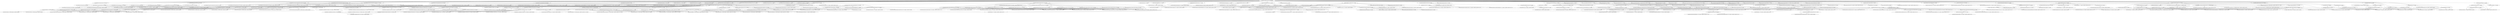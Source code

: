 digraph source {
	"org.cerberus:cerberus-core:war:4.20-SNAPSHOT" -> "org.springframework:spring-aop:jar:5.3.39:compile" ; 
	"org.cerberus:cerberus-core:war:4.20-SNAPSHOT" -> "org.springframework:spring-beans:jar:5.3.39:compile" ; 
	"org.cerberus:cerberus-core:war:4.20-SNAPSHOT" -> "org.springframework:spring-core:jar:5.3.39:compile" ; 
	"org.cerberus:cerberus-core:war:4.20-SNAPSHOT" -> "org.springframework:spring-context:jar:5.3.39:compile" ; 
	"org.cerberus:cerberus-core:war:4.20-SNAPSHOT" -> "org.springframework:spring-web:jar:5.3.39:compile" ; 
	"org.cerberus:cerberus-core:war:4.20-SNAPSHOT" -> "org.springframework:spring-websocket:jar:5.3.39:compile" ; 
	"org.cerberus:cerberus-core:war:4.20-SNAPSHOT" -> "org.springframework:spring-messaging:jar:5.3.39:compile" ; 
	"org.cerberus:cerberus-core:war:4.20-SNAPSHOT" -> "org.springframework:spring-webmvc:jar:5.3.39:compile" ; 
	"org.cerberus:cerberus-core:war:4.20-SNAPSHOT" -> "org.springframework:spring-expression:jar:5.3.39:compile" ; 
	"org.cerberus:cerberus-core:war:4.20-SNAPSHOT" -> "org.springframework.security:spring-security-core:jar:5.6.12:compile" ; 
	"org.cerberus:cerberus-core:war:4.20-SNAPSHOT" -> "org.springframework.security:spring-security-web:jar:5.6.12:compile" ; 
	"org.cerberus:cerberus-core:war:4.20-SNAPSHOT" -> "org.springframework.security:spring-security-config:jar:5.6.12:compile" ; 
	"org.cerberus:cerberus-core:war:4.20-SNAPSHOT" -> "org.springframework:spring-jdbc:jar:5.3.39:compile" ; 
	"org.cerberus:cerberus-core:war:4.20-SNAPSHOT" -> "org.springframework:spring-test:jar:5.3.39:test" ; 
	"org.cerberus:cerberus-core:war:4.20-SNAPSHOT" -> "org.projectlombok:lombok:jar:1.18.22:provided" ; 
	"org.cerberus:cerberus-core:war:4.20-SNAPSHOT" -> "org.mapstruct:mapstruct:jar:1.4.2.Final:compile" ; 
	"org.cerberus:cerberus-core:war:4.20-SNAPSHOT" -> "com.google.code.gson:gson:jar:2.9.0:compile" ; 
	"org.cerberus:cerberus-core:war:4.20-SNAPSHOT" -> "org.json:json:jar:20240303:compile" ; 
	"org.cerberus:cerberus-core:war:4.20-SNAPSHOT" -> "com.fasterxml.jackson.core:jackson-databind:jar:2.18.3:compile" ; 
	"org.cerberus:cerberus-core:war:4.20-SNAPSHOT" -> "com.fasterxml.jackson.datatype:jackson-datatype-jsr310:jar:2.18.3:compile" ; 
	"org.cerberus:cerberus-core:war:4.20-SNAPSHOT" -> "org.codehaus.groovy:groovy:jar:3.0.11:compile" ; 
	"org.cerberus:cerberus-core:war:4.20-SNAPSHOT" -> "org.codehaus.groovy:groovy-dateutil:jar:3.0.11:compile" ; 
	"org.cerberus:cerberus-core:war:4.20-SNAPSHOT" -> "org.kohsuke:groovy-sandbox:jar:1.19:compile" ; 
	"org.cerberus:cerberus-core:war:4.20-SNAPSHOT" -> "io.appium:java-client:jar:8.6.0:compile" ; 
	"org.cerberus:cerberus-core:war:4.20-SNAPSHOT" -> "org.seleniumhq.selenium:selenium-java:jar:4.19.0:compile" ; 
	"org.cerberus:cerberus-core:war:4.20-SNAPSHOT" -> "(org.seleniumhq.selenium:selenium-remote-driver:jar:4.19.0:compile - omitted for conflict with 4.13.0)" ; 
	"org.cerberus:cerberus-core:war:4.20-SNAPSHOT" -> "net.java.dev.jna:jna:jar:4.1.0:compile" ; 
	"org.cerberus:cerberus-core:war:4.20-SNAPSHOT" -> "net.java.dev.jna:jna-platform:jar:4.1.0:compile" ; 
	"org.cerberus:cerberus-core:war:4.20-SNAPSHOT" -> "org.seleniumhq.selenium:selenium-http-jdk-client:jar:4.13.0:compile" ; 
	"org.cerberus:cerberus-core:war:4.20-SNAPSHOT" -> "org.apache.logging.log4j:log4j-core:jar:2.17.2:compile" ; 
	"org.cerberus:cerberus-core:war:4.20-SNAPSHOT" -> "org.apache.logging.log4j:log4j-api:jar:2.17.2:compile" ; 
	"org.cerberus:cerberus-core:war:4.20-SNAPSHOT" -> "com.jayway.jsonpath:json-path:jar:2.9.0:compile" ; 
	"org.cerberus:cerberus-core:war:4.20-SNAPSHOT" -> "net.minidev:json-smart:jar:2.5.1:compile" ; 
	"org.cerberus:cerberus-core:war:4.20-SNAPSHOT" -> "org.apache.kafka:kafka-clients:jar:3.7.2:compile" ; 
	"org.cerberus:cerberus-core:war:4.20-SNAPSHOT" -> "io.confluent:kafka-avro-serializer:jar:6.2.1:compile" ; 
	"org.cerberus:cerberus-core:war:4.20-SNAPSHOT" -> "org.mongodb:mongodb-driver-sync:jar:4.9.1:compile" ; 
	"org.cerberus:cerberus-core:war:4.20-SNAPSHOT" -> "org.jboss.aerogear:aerogear-otp-java:jar:1.0.0:compile" ; 
	"org.cerberus:cerberus-core:war:4.20-SNAPSHOT" -> "io.github.amaris:sftm-tree-matching:jar:1.1.0:compile" ; 
	"org.cerberus:cerberus-core:war:4.20-SNAPSHOT" -> "javax.xml.soap:javax.xml.soap-api:jar:1.4.0:compile" ; 
	"org.cerberus:cerberus-core:war:4.20-SNAPSHOT" -> "com.sun.xml.messaging.saaj:saaj-impl:jar:1.5.1:compile" ; 
	"org.cerberus:cerberus-core:war:4.20-SNAPSHOT" -> "javax.xml.bind:jaxb-api:jar:2.3.0:compile" ; 
	"org.cerberus:cerberus-core:war:4.20-SNAPSHOT" -> "com.anthropic:anthropic-java:jar:1.2.0:compile" ; 
	"org.cerberus:cerberus-core:war:4.20-SNAPSHOT" -> "org.jetbrains.kotlin:kotlin-stdlib:jar:1.9.0:compile (scope not updated to compile)" ; 
	"org.cerberus:cerberus-core:war:4.20-SNAPSHOT" -> "javax:javaee-web-api:jar:8.0.1:provided" ; 
	"org.cerberus:cerberus-core:war:4.20-SNAPSHOT" -> "xmlunit:xmlunit:jar:1.5:compile" ; 
	"org.cerberus:cerberus-core:war:4.20-SNAPSHOT" -> "com.googlecode.owasp-java-html-sanitizer:owasp-java-html-sanitizer:jar:20211018.1:compile" ; 
	"org.cerberus:cerberus-core:war:4.20-SNAPSHOT" -> "commons-fileupload:commons-fileupload:jar:1.5:compile" ; 
	"org.cerberus:cerberus-core:war:4.20-SNAPSHOT" -> "commons-io:commons-io:jar:2.16.1:compile" ; 
	"org.cerberus:cerberus-core:war:4.20-SNAPSHOT" -> "commons-net:commons-net:jar:3.9.0:compile" ; 
	"org.cerberus:cerberus-core:war:4.20-SNAPSHOT" -> "com.mortennobel:java-image-scaling:jar:0.8.5:compile" ; 
	"org.cerberus:cerberus-core:war:4.20-SNAPSHOT" -> "org.apache.commons:commons-lang3:jar:3.12.0:compile (scope not updated to compile)" ; 
	"org.cerberus:cerberus-core:war:4.20-SNAPSHOT" -> "org.apache.commons:commons-collections4:jar:4.4:compile" ; 
	"org.cerberus:cerberus-core:war:4.20-SNAPSHOT" -> "org.apache.commons:commons-email:jar:1.5:compile" ; 
	"org.cerberus:cerberus-core:war:4.20-SNAPSHOT" -> "org.apache.commons:commons-text:jar:1.3:compile" ; 
	"org.cerberus:cerberus-core:war:4.20-SNAPSHOT" -> "org.apache.tika:tika-core:jar:1.28.3:compile" ; 
	"org.cerberus:cerberus-core:war:4.20-SNAPSHOT" -> "org.apache.httpcomponents:httpmime:jar:4.5.14:compile" ; 
	"org.cerberus:cerberus-core:war:4.20-SNAPSHOT" -> "org.quartz-scheduler:quartz:jar:2.3.2:compile" ; 
	"org.cerberus:cerberus-core:war:4.20-SNAPSHOT" -> "io.springfox:springfox-swagger2:jar:2.9.2:compile" ; 
	"org.cerberus:cerberus-core:war:4.20-SNAPSHOT" -> "io.springfox:springfox-swagger-ui:jar:2.9.2:compile" ; 
	"org.cerberus:cerberus-core:war:4.20-SNAPSHOT" -> "com.itextpdf:kernel:jar:8.0.3:compile" ; 
	"org.cerberus:cerberus-core:war:4.20-SNAPSHOT" -> "com.itextpdf:io:jar:8.0.3:compile" ; 
	"org.cerberus:cerberus-core:war:4.20-SNAPSHOT" -> "com.itextpdf:layout:jar:8.0.3:compile" ; 
	"org.cerberus:cerberus-core:war:4.20-SNAPSHOT" -> "com.itextpdf:sign:jar:8.0.3:compile" ; 
	"org.cerberus:cerberus-core:war:4.20-SNAPSHOT" -> "com.itextpdf:html2pdf:jar:5.0.3:compile" ; 
	"org.cerberus:cerberus-core:war:4.20-SNAPSHOT" -> "org.apache.sshd:sshd-sftp:jar:2.12.1:compile" ; 
	"org.springframework:spring-aop:jar:5.3.39:compile" -> "(org.springframework:spring-beans:jar:5.3.39:compile - omitted for duplicate)" ; 
	"org.springframework:spring-aop:jar:5.3.39:compile" -> "(org.springframework:spring-core:jar:5.3.39:compile - omitted for duplicate)" ; 
	"org.springframework:spring-beans:jar:5.3.39:compile" -> "(org.springframework:spring-core:jar:5.3.39:compile - omitted for duplicate)" ; 
	"org.springframework:spring-core:jar:5.3.39:compile" -> "org.springframework:spring-jcl:jar:5.3.39:compile" ; 
	"org.springframework:spring-context:jar:5.3.39:compile" -> "(org.springframework:spring-aop:jar:5.3.39:compile - omitted for duplicate)" ; 
	"org.springframework:spring-context:jar:5.3.39:compile" -> "(org.springframework:spring-beans:jar:5.3.39:compile - omitted for duplicate)" ; 
	"org.springframework:spring-context:jar:5.3.39:compile" -> "(org.springframework:spring-core:jar:5.3.39:compile - omitted for duplicate)" ; 
	"org.springframework:spring-context:jar:5.3.39:compile" -> "(org.springframework:spring-expression:jar:5.3.39:compile - omitted for duplicate)" ; 
	"org.springframework:spring-web:jar:5.3.39:compile" -> "(org.springframework:spring-beans:jar:5.3.39:compile - omitted for duplicate)" ; 
	"org.springframework:spring-web:jar:5.3.39:compile" -> "(org.springframework:spring-core:jar:5.3.39:compile - omitted for duplicate)" ; 
	"org.springframework:spring-websocket:jar:5.3.39:compile" -> "(org.springframework:spring-context:jar:5.3.39:compile - omitted for duplicate)" ; 
	"org.springframework:spring-websocket:jar:5.3.39:compile" -> "(org.springframework:spring-core:jar:5.3.39:compile - omitted for duplicate)" ; 
	"org.springframework:spring-websocket:jar:5.3.39:compile" -> "(org.springframework:spring-web:jar:5.3.39:compile - omitted for duplicate)" ; 
	"org.springframework:spring-messaging:jar:5.3.39:compile" -> "(org.springframework:spring-beans:jar:5.3.39:compile - omitted for duplicate)" ; 
	"org.springframework:spring-messaging:jar:5.3.39:compile" -> "(org.springframework:spring-core:jar:5.3.39:compile - omitted for duplicate)" ; 
	"org.springframework:spring-webmvc:jar:5.3.39:compile" -> "(org.springframework:spring-aop:jar:5.3.39:compile - omitted for duplicate)" ; 
	"org.springframework:spring-webmvc:jar:5.3.39:compile" -> "(org.springframework:spring-beans:jar:5.3.39:compile - omitted for duplicate)" ; 
	"org.springframework:spring-webmvc:jar:5.3.39:compile" -> "(org.springframework:spring-context:jar:5.3.39:compile - omitted for duplicate)" ; 
	"org.springframework:spring-webmvc:jar:5.3.39:compile" -> "(org.springframework:spring-core:jar:5.3.39:compile - omitted for duplicate)" ; 
	"org.springframework:spring-webmvc:jar:5.3.39:compile" -> "(org.springframework:spring-expression:jar:5.3.39:compile - omitted for duplicate)" ; 
	"org.springframework:spring-webmvc:jar:5.3.39:compile" -> "(org.springframework:spring-web:jar:5.3.39:compile - omitted for duplicate)" ; 
	"org.springframework:spring-expression:jar:5.3.39:compile" -> "(org.springframework:spring-core:jar:5.3.39:compile - omitted for duplicate)" ; 
	"org.springframework.security:spring-security-core:jar:5.6.12:compile" -> "org.springframework.security:spring-security-crypto:jar:5.6.12:compile" ; 
	"org.springframework.security:spring-security-core:jar:5.6.12:compile" -> "(org.springframework:spring-aop:jar:5.3.29:compile - omitted for conflict with 5.3.39)" ; 
	"org.springframework.security:spring-security-core:jar:5.6.12:compile" -> "(org.springframework:spring-beans:jar:5.3.29:compile - omitted for conflict with 5.3.39)" ; 
	"org.springframework.security:spring-security-core:jar:5.6.12:compile" -> "(org.springframework:spring-context:jar:5.3.29:compile - omitted for conflict with 5.3.39)" ; 
	"org.springframework.security:spring-security-core:jar:5.6.12:compile" -> "(org.springframework:spring-core:jar:5.3.29:compile - omitted for conflict with 5.3.39)" ; 
	"org.springframework.security:spring-security-core:jar:5.6.12:compile" -> "(org.springframework:spring-expression:jar:5.3.29:compile - omitted for conflict with 5.3.39)" ; 
	"org.springframework.security:spring-security-web:jar:5.6.12:compile" -> "(org.springframework.security:spring-security-core:jar:5.6.12:compile - omitted for duplicate)" ; 
	"org.springframework.security:spring-security-web:jar:5.6.12:compile" -> "(org.springframework:spring-core:jar:5.3.29:compile - omitted for conflict with 5.3.39)" ; 
	"org.springframework.security:spring-security-web:jar:5.6.12:compile" -> "(org.springframework:spring-aop:jar:5.3.29:compile - omitted for conflict with 5.3.39)" ; 
	"org.springframework.security:spring-security-web:jar:5.6.12:compile" -> "(org.springframework:spring-beans:jar:5.3.29:compile - omitted for conflict with 5.3.39)" ; 
	"org.springframework.security:spring-security-web:jar:5.6.12:compile" -> "(org.springframework:spring-context:jar:5.3.29:compile - omitted for conflict with 5.3.39)" ; 
	"org.springframework.security:spring-security-web:jar:5.6.12:compile" -> "(org.springframework:spring-expression:jar:5.3.29:compile - omitted for conflict with 5.3.39)" ; 
	"org.springframework.security:spring-security-web:jar:5.6.12:compile" -> "(org.springframework:spring-web:jar:5.3.29:compile - omitted for conflict with 5.3.39)" ; 
	"org.springframework.security:spring-security-config:jar:5.6.12:compile" -> "(org.springframework.security:spring-security-core:jar:5.6.12:compile - omitted for duplicate)" ; 
	"org.springframework.security:spring-security-config:jar:5.6.12:compile" -> "(org.springframework:spring-aop:jar:5.3.29:compile - omitted for conflict with 5.3.39)" ; 
	"org.springframework.security:spring-security-config:jar:5.6.12:compile" -> "(org.springframework:spring-beans:jar:5.3.29:compile - omitted for conflict with 5.3.39)" ; 
	"org.springframework.security:spring-security-config:jar:5.6.12:compile" -> "(org.springframework:spring-context:jar:5.3.29:compile - omitted for conflict with 5.3.39)" ; 
	"org.springframework.security:spring-security-config:jar:5.6.12:compile" -> "(org.springframework:spring-core:jar:5.3.29:compile - omitted for conflict with 5.3.39)" ; 
	"org.springframework:spring-jdbc:jar:5.3.39:compile" -> "(org.springframework:spring-beans:jar:5.3.39:compile - omitted for duplicate)" ; 
	"org.springframework:spring-jdbc:jar:5.3.39:compile" -> "(org.springframework:spring-core:jar:5.3.39:compile - omitted for duplicate)" ; 
	"org.springframework:spring-jdbc:jar:5.3.39:compile" -> "org.springframework:spring-tx:jar:5.3.39:compile" ; 
	"org.springframework:spring-tx:jar:5.3.39:compile" -> "(org.springframework:spring-beans:jar:5.3.39:compile - omitted for duplicate)" ; 
	"org.springframework:spring-tx:jar:5.3.39:compile" -> "(org.springframework:spring-core:jar:5.3.39:compile - omitted for duplicate)" ; 
	"org.springframework:spring-test:jar:5.3.39:test" -> "(org.springframework:spring-core:jar:5.3.39:test - omitted for duplicate)" ; 
	"com.fasterxml.jackson.core:jackson-databind:jar:2.18.3:compile" -> "com.fasterxml.jackson.core:jackson-annotations:jar:2.18.3:compile" ; 
	"com.fasterxml.jackson.core:jackson-databind:jar:2.18.3:compile" -> "com.fasterxml.jackson.core:jackson-core:jar:2.18.3:compile" ; 
	"com.fasterxml.jackson.datatype:jackson-datatype-jsr310:jar:2.18.3:compile" -> "(com.fasterxml.jackson.core:jackson-annotations:jar:2.18.3:compile - omitted for duplicate)" ; 
	"com.fasterxml.jackson.datatype:jackson-datatype-jsr310:jar:2.18.3:compile" -> "(com.fasterxml.jackson.core:jackson-core:jar:2.18.3:compile - omitted for duplicate)" ; 
	"com.fasterxml.jackson.datatype:jackson-datatype-jsr310:jar:2.18.3:compile" -> "(com.fasterxml.jackson.core:jackson-databind:jar:2.18.3:compile - omitted for duplicate)" ; 
	"org.codehaus.groovy:groovy-dateutil:jar:3.0.11:compile" -> "(org.codehaus.groovy:groovy:jar:3.0.11:compile - omitted for duplicate)" ; 
	"org.kohsuke:groovy-sandbox:jar:1.19:compile" -> "(org.codehaus.groovy:groovy:jar:2.4.7:compile - omitted for conflict with 3.0.11)" ; 
	"io.appium:java-client:jar:8.6.0:compile" -> "org.seleniumhq.selenium:selenium-api:jar:4.13.0:compile" ; 
	"io.appium:java-client:jar:8.6.0:compile" -> "org.seleniumhq.selenium:selenium-remote-driver:jar:4.13.0:compile (scope not updated to compile)" ; 
	"io.appium:java-client:jar:8.6.0:compile" -> "org.seleniumhq.selenium:selenium-support:jar:4.13.0:compile" ; 
	"io.appium:java-client:jar:8.6.0:compile" -> "(com.google.code.gson:gson:jar:2.10.1:runtime - omitted for conflict with 2.9.0)" ; 
	"io.appium:java-client:jar:8.6.0:compile" -> "(org.apache.commons:commons-lang3:jar:3.13.0:runtime - omitted for conflict with 3.12.0)" ; 
	"io.appium:java-client:jar:8.6.0:compile" -> "(commons-io:commons-io:jar:2.14.0:runtime - omitted for conflict with 2.16.1)" ; 
	"io.appium:java-client:jar:8.6.0:compile" -> "org.slf4j:slf4j-api:jar:2.0.9:compile" ; 
	"org.seleniumhq.selenium:selenium-remote-driver:jar:4.13.0:compile (scope not updated to compile)" -> "(com.google.auto.service:auto-service-annotations:jar:1.1.1:compile - omitted for duplicate)" ; 
	"org.seleniumhq.selenium:selenium-remote-driver:jar:4.13.0:compile (scope not updated to compile)" -> "(com.google.guava:guava:jar:32.1.2-jre:compile - omitted for conflict with 29.0-jre)" ; 
	"org.seleniumhq.selenium:selenium-remote-driver:jar:4.13.0:compile (scope not updated to compile)" -> "io.netty:netty-buffer:jar:4.1.96.Final:compile" ; 
	"org.seleniumhq.selenium:selenium-remote-driver:jar:4.13.0:compile (scope not updated to compile)" -> "io.netty:netty-codec-http:jar:4.1.96.Final:compile" ; 
	"org.seleniumhq.selenium:selenium-remote-driver:jar:4.13.0:compile (scope not updated to compile)" -> "io.netty:netty-common:jar:4.1.96.Final:compile" ; 
	"org.seleniumhq.selenium:selenium-remote-driver:jar:4.13.0:compile (scope not updated to compile)" -> "io.netty:netty-transport-classes-epoll:jar:4.1.96.Final:compile" ; 
	"org.seleniumhq.selenium:selenium-remote-driver:jar:4.13.0:compile (scope not updated to compile)" -> "io.netty:netty-transport-classes-kqueue:jar:4.1.96.Final:compile" ; 
	"org.seleniumhq.selenium:selenium-remote-driver:jar:4.13.0:compile (scope not updated to compile)" -> "io.netty:netty-transport-native-epoll:jar:4.1.96.Final:linux-x86_64" ; 
	"org.seleniumhq.selenium:selenium-remote-driver:jar:4.13.0:compile (scope not updated to compile)" -> "io.netty:netty-transport-native-kqueue:jar:4.1.96.Final:osx-x86_64" ; 
	"org.seleniumhq.selenium:selenium-remote-driver:jar:4.13.0:compile (scope not updated to compile)" -> "io.netty:netty-transport-native-unix-common:jar:4.1.96.Final:compile" ; 
	"org.seleniumhq.selenium:selenium-remote-driver:jar:4.13.0:compile (scope not updated to compile)" -> "io.netty:netty-transport:jar:4.1.96.Final:compile" ; 
	"org.seleniumhq.selenium:selenium-remote-driver:jar:4.13.0:compile (scope not updated to compile)" -> "io.opentelemetry:opentelemetry-api:jar:1.28.0:compile" ; 
	"org.seleniumhq.selenium:selenium-remote-driver:jar:4.13.0:compile (scope not updated to compile)" -> "io.opentelemetry:opentelemetry-context:jar:1.28.0:compile" ; 
	"org.seleniumhq.selenium:selenium-remote-driver:jar:4.13.0:compile (scope not updated to compile)" -> "io.opentelemetry:opentelemetry-exporter-logging:jar:1.28.0:compile" ; 
	"org.seleniumhq.selenium:selenium-remote-driver:jar:4.13.0:compile (scope not updated to compile)" -> "io.opentelemetry:opentelemetry-sdk-common:jar:1.28.0:compile" ; 
	"org.seleniumhq.selenium:selenium-remote-driver:jar:4.13.0:compile (scope not updated to compile)" -> "io.opentelemetry:opentelemetry-sdk-extension-autoconfigure-spi:jar:1.28.0:compile" ; 
	"org.seleniumhq.selenium:selenium-remote-driver:jar:4.13.0:compile (scope not updated to compile)" -> "io.opentelemetry:opentelemetry-sdk-extension-autoconfigure:jar:1.28.0:compile" ; 
	"org.seleniumhq.selenium:selenium-remote-driver:jar:4.13.0:compile (scope not updated to compile)" -> "io.opentelemetry:opentelemetry-sdk-trace:jar:1.28.0:compile" ; 
	"org.seleniumhq.selenium:selenium-remote-driver:jar:4.13.0:compile (scope not updated to compile)" -> "io.opentelemetry:opentelemetry-sdk:jar:1.28.0:compile" ; 
	"org.seleniumhq.selenium:selenium-remote-driver:jar:4.13.0:compile (scope not updated to compile)" -> "io.opentelemetry:opentelemetry-semconv:jar:1.28.0-alpha:compile" ; 
	"org.seleniumhq.selenium:selenium-remote-driver:jar:4.13.0:compile (scope not updated to compile)" -> "net.bytebuddy:byte-buddy:jar:1.14.5:compile" ; 
	"org.seleniumhq.selenium:selenium-remote-driver:jar:4.13.0:compile (scope not updated to compile)" -> "org.asynchttpclient:async-http-client:jar:2.12.3:compile" ; 
	"org.seleniumhq.selenium:selenium-remote-driver:jar:4.13.0:compile (scope not updated to compile)" -> "(org.seleniumhq.selenium:selenium-api:jar:4.13.0:compile - omitted for duplicate)" ; 
	"org.seleniumhq.selenium:selenium-remote-driver:jar:4.13.0:compile (scope not updated to compile)" -> "(org.seleniumhq.selenium:selenium-http:jar:4.13.0:compile - omitted for duplicate)" ; 
	"org.seleniumhq.selenium:selenium-remote-driver:jar:4.13.0:compile (scope not updated to compile)" -> "org.seleniumhq.selenium:selenium-json:jar:4.13.0:compile" ; 
	"org.seleniumhq.selenium:selenium-remote-driver:jar:4.13.0:compile (scope not updated to compile)" -> "org.seleniumhq.selenium:selenium-manager:jar:4.13.0:compile" ; 
	"org.seleniumhq.selenium:selenium-remote-driver:jar:4.13.0:compile (scope not updated to compile)" -> "org.seleniumhq.selenium:selenium-os:jar:4.13.0:compile" ; 
	"io.netty:netty-buffer:jar:4.1.96.Final:compile" -> "(io.netty:netty-common:jar:4.1.96.Final:compile - omitted for duplicate)" ; 
	"io.netty:netty-codec-http:jar:4.1.96.Final:compile" -> "(io.netty:netty-common:jar:4.1.96.Final:compile - omitted for duplicate)" ; 
	"io.netty:netty-codec-http:jar:4.1.96.Final:compile" -> "(io.netty:netty-buffer:jar:4.1.96.Final:compile - omitted for duplicate)" ; 
	"io.netty:netty-codec-http:jar:4.1.96.Final:compile" -> "(io.netty:netty-transport:jar:4.1.96.Final:compile - omitted for duplicate)" ; 
	"io.netty:netty-codec-http:jar:4.1.96.Final:compile" -> "io.netty:netty-codec:jar:4.1.96.Final:compile" ; 
	"io.netty:netty-codec-http:jar:4.1.96.Final:compile" -> "io.netty:netty-handler:jar:4.1.96.Final:compile" ; 
	"io.netty:netty-codec:jar:4.1.96.Final:compile" -> "(io.netty:netty-common:jar:4.1.96.Final:compile - omitted for duplicate)" ; 
	"io.netty:netty-codec:jar:4.1.96.Final:compile" -> "(io.netty:netty-buffer:jar:4.1.96.Final:compile - omitted for duplicate)" ; 
	"io.netty:netty-codec:jar:4.1.96.Final:compile" -> "(io.netty:netty-transport:jar:4.1.96.Final:compile - omitted for duplicate)" ; 
	"io.netty:netty-handler:jar:4.1.96.Final:compile" -> "(io.netty:netty-common:jar:4.1.96.Final:compile - omitted for duplicate)" ; 
	"io.netty:netty-handler:jar:4.1.96.Final:compile" -> "(io.netty:netty-resolver:jar:4.1.96.Final:compile - omitted for duplicate)" ; 
	"io.netty:netty-handler:jar:4.1.96.Final:compile" -> "(io.netty:netty-buffer:jar:4.1.96.Final:compile - omitted for duplicate)" ; 
	"io.netty:netty-handler:jar:4.1.96.Final:compile" -> "(io.netty:netty-transport:jar:4.1.96.Final:compile - omitted for duplicate)" ; 
	"io.netty:netty-handler:jar:4.1.96.Final:compile" -> "(io.netty:netty-transport-native-unix-common:jar:4.1.96.Final:compile - omitted for duplicate)" ; 
	"io.netty:netty-handler:jar:4.1.96.Final:compile" -> "(io.netty:netty-codec:jar:4.1.96.Final:compile - omitted for duplicate)" ; 
	"io.netty:netty-transport-classes-epoll:jar:4.1.96.Final:compile" -> "(io.netty:netty-common:jar:4.1.96.Final:compile - omitted for duplicate)" ; 
	"io.netty:netty-transport-classes-epoll:jar:4.1.96.Final:compile" -> "(io.netty:netty-buffer:jar:4.1.96.Final:compile - omitted for duplicate)" ; 
	"io.netty:netty-transport-classes-epoll:jar:4.1.96.Final:compile" -> "(io.netty:netty-transport:jar:4.1.96.Final:compile - omitted for duplicate)" ; 
	"io.netty:netty-transport-classes-epoll:jar:4.1.96.Final:compile" -> "(io.netty:netty-transport-native-unix-common:jar:4.1.96.Final:compile - omitted for duplicate)" ; 
	"io.netty:netty-transport-classes-kqueue:jar:4.1.96.Final:compile" -> "(io.netty:netty-common:jar:4.1.96.Final:compile - omitted for duplicate)" ; 
	"io.netty:netty-transport-classes-kqueue:jar:4.1.96.Final:compile" -> "(io.netty:netty-buffer:jar:4.1.96.Final:compile - omitted for duplicate)" ; 
	"io.netty:netty-transport-classes-kqueue:jar:4.1.96.Final:compile" -> "(io.netty:netty-transport:jar:4.1.96.Final:compile - omitted for duplicate)" ; 
	"io.netty:netty-transport-classes-kqueue:jar:4.1.96.Final:compile" -> "(io.netty:netty-transport-native-unix-common:jar:4.1.96.Final:compile - omitted for duplicate)" ; 
	"io.netty:netty-transport-native-epoll:jar:4.1.96.Final:linux-x86_64" -> "(io.netty:netty-common:jar:4.1.96.Final:runtime - omitted for duplicate)" ; 
	"io.netty:netty-transport-native-epoll:jar:4.1.96.Final:linux-x86_64" -> "(io.netty:netty-buffer:jar:4.1.96.Final:runtime - omitted for duplicate)" ; 
	"io.netty:netty-transport-native-epoll:jar:4.1.96.Final:linux-x86_64" -> "(io.netty:netty-transport:jar:4.1.96.Final:runtime - omitted for duplicate)" ; 
	"io.netty:netty-transport-native-epoll:jar:4.1.96.Final:linux-x86_64" -> "(io.netty:netty-transport-native-unix-common:jar:4.1.96.Final:runtime - omitted for duplicate)" ; 
	"io.netty:netty-transport-native-epoll:jar:4.1.96.Final:linux-x86_64" -> "(io.netty:netty-transport-classes-epoll:jar:4.1.96.Final:runtime - omitted for duplicate)" ; 
	"io.netty:netty-transport-native-kqueue:jar:4.1.96.Final:osx-x86_64" -> "(io.netty:netty-common:jar:4.1.96.Final:runtime - omitted for duplicate)" ; 
	"io.netty:netty-transport-native-kqueue:jar:4.1.96.Final:osx-x86_64" -> "(io.netty:netty-buffer:jar:4.1.96.Final:runtime - omitted for duplicate)" ; 
	"io.netty:netty-transport-native-kqueue:jar:4.1.96.Final:osx-x86_64" -> "(io.netty:netty-transport:jar:4.1.96.Final:runtime - omitted for duplicate)" ; 
	"io.netty:netty-transport-native-kqueue:jar:4.1.96.Final:osx-x86_64" -> "(io.netty:netty-transport-native-unix-common:jar:4.1.96.Final:runtime - omitted for duplicate)" ; 
	"io.netty:netty-transport-native-kqueue:jar:4.1.96.Final:osx-x86_64" -> "(io.netty:netty-transport-classes-kqueue:jar:4.1.96.Final:runtime - omitted for duplicate)" ; 
	"io.netty:netty-transport-native-unix-common:jar:4.1.96.Final:compile" -> "(io.netty:netty-common:jar:4.1.96.Final:compile - omitted for duplicate)" ; 
	"io.netty:netty-transport-native-unix-common:jar:4.1.96.Final:compile" -> "(io.netty:netty-buffer:jar:4.1.96.Final:compile - omitted for duplicate)" ; 
	"io.netty:netty-transport-native-unix-common:jar:4.1.96.Final:compile" -> "(io.netty:netty-transport:jar:4.1.96.Final:compile - omitted for duplicate)" ; 
	"io.netty:netty-transport:jar:4.1.96.Final:compile" -> "(io.netty:netty-common:jar:4.1.96.Final:compile - omitted for duplicate)" ; 
	"io.netty:netty-transport:jar:4.1.96.Final:compile" -> "(io.netty:netty-buffer:jar:4.1.96.Final:compile - omitted for duplicate)" ; 
	"io.netty:netty-transport:jar:4.1.96.Final:compile" -> "io.netty:netty-resolver:jar:4.1.96.Final:compile" ; 
	"io.netty:netty-resolver:jar:4.1.96.Final:compile" -> "(io.netty:netty-common:jar:4.1.96.Final:compile - omitted for duplicate)" ; 
	"io.opentelemetry:opentelemetry-api:jar:1.28.0:compile" -> "(io.opentelemetry:opentelemetry-context:jar:1.28.0:compile - omitted for duplicate)" ; 
	"io.opentelemetry:opentelemetry-exporter-logging:jar:1.28.0:compile" -> "(io.opentelemetry:opentelemetry-sdk:jar:1.28.0:compile - omitted for duplicate)" ; 
	"io.opentelemetry:opentelemetry-exporter-logging:jar:1.28.0:compile" -> "io.opentelemetry:opentelemetry-sdk-metrics:jar:1.28.0:compile" ; 
	"io.opentelemetry:opentelemetry-exporter-logging:jar:1.28.0:compile" -> "io.opentelemetry:opentelemetry-sdk-logs:jar:1.28.0:compile" ; 
	"io.opentelemetry:opentelemetry-exporter-logging:jar:1.28.0:compile" -> "(io.opentelemetry:opentelemetry-sdk-extension-autoconfigure-spi:jar:1.28.0:runtime - omitted for duplicate)" ; 
	"io.opentelemetry:opentelemetry-sdk-metrics:jar:1.28.0:compile" -> "(io.opentelemetry:opentelemetry-api:jar:1.28.0:compile - omitted for duplicate)" ; 
	"io.opentelemetry:opentelemetry-sdk-metrics:jar:1.28.0:compile" -> "(io.opentelemetry:opentelemetry-sdk-common:jar:1.28.0:compile - omitted for duplicate)" ; 
	"io.opentelemetry:opentelemetry-sdk-metrics:jar:1.28.0:compile" -> "io.opentelemetry:opentelemetry-extension-incubator:jar:1.28.0-alpha:runtime" ; 
	"io.opentelemetry:opentelemetry-extension-incubator:jar:1.28.0-alpha:runtime" -> "(io.opentelemetry:opentelemetry-api:jar:1.28.0:runtime - omitted for duplicate)" ; 
	"io.opentelemetry:opentelemetry-sdk-logs:jar:1.28.0:compile" -> "(io.opentelemetry:opentelemetry-api:jar:1.28.0:compile - omitted for duplicate)" ; 
	"io.opentelemetry:opentelemetry-sdk-logs:jar:1.28.0:compile" -> "(io.opentelemetry:opentelemetry-sdk-common:jar:1.28.0:compile - omitted for duplicate)" ; 
	"io.opentelemetry:opentelemetry-sdk-logs:jar:1.28.0:compile" -> "(io.opentelemetry:opentelemetry-api-events:jar:1.28.0-alpha:runtime - omitted for duplicate)" ; 
	"io.opentelemetry:opentelemetry-sdk-common:jar:1.28.0:compile" -> "(io.opentelemetry:opentelemetry-api:jar:1.28.0:compile - omitted for duplicate)" ; 
	"io.opentelemetry:opentelemetry-sdk-common:jar:1.28.0:compile" -> "(io.opentelemetry:opentelemetry-semconv:jar:1.28.0-alpha:runtime - omitted for duplicate)" ; 
	"io.opentelemetry:opentelemetry-sdk-extension-autoconfigure-spi:jar:1.28.0:compile" -> "(io.opentelemetry:opentelemetry-sdk:jar:1.28.0:compile - omitted for duplicate)" ; 
	"io.opentelemetry:opentelemetry-sdk-extension-autoconfigure:jar:1.28.0:compile" -> "(io.opentelemetry:opentelemetry-sdk:jar:1.28.0:compile - omitted for duplicate)" ; 
	"io.opentelemetry:opentelemetry-sdk-extension-autoconfigure:jar:1.28.0:compile" -> "(io.opentelemetry:opentelemetry-sdk-extension-autoconfigure-spi:jar:1.28.0:compile - omitted for duplicate)" ; 
	"io.opentelemetry:opentelemetry-sdk-extension-autoconfigure:jar:1.28.0:compile" -> "io.opentelemetry:opentelemetry-api-events:jar:1.28.0-alpha:runtime" ; 
	"io.opentelemetry:opentelemetry-sdk-extension-autoconfigure:jar:1.28.0:compile" -> "(io.opentelemetry:opentelemetry-semconv:jar:1.28.0-alpha:runtime - omitted for duplicate)" ; 
	"io.opentelemetry:opentelemetry-api-events:jar:1.28.0-alpha:runtime" -> "(io.opentelemetry:opentelemetry-api:jar:1.28.0:runtime - omitted for duplicate)" ; 
	"io.opentelemetry:opentelemetry-sdk-trace:jar:1.28.0:compile" -> "(io.opentelemetry:opentelemetry-api:jar:1.28.0:compile - omitted for duplicate)" ; 
	"io.opentelemetry:opentelemetry-sdk-trace:jar:1.28.0:compile" -> "(io.opentelemetry:opentelemetry-sdk-common:jar:1.28.0:compile - omitted for duplicate)" ; 
	"io.opentelemetry:opentelemetry-sdk-trace:jar:1.28.0:compile" -> "(io.opentelemetry:opentelemetry-semconv:jar:1.28.0-alpha:runtime - omitted for duplicate)" ; 
	"io.opentelemetry:opentelemetry-sdk:jar:1.28.0:compile" -> "(io.opentelemetry:opentelemetry-api:jar:1.28.0:compile - omitted for duplicate)" ; 
	"io.opentelemetry:opentelemetry-sdk:jar:1.28.0:compile" -> "(io.opentelemetry:opentelemetry-sdk-common:jar:1.28.0:compile - omitted for duplicate)" ; 
	"io.opentelemetry:opentelemetry-sdk:jar:1.28.0:compile" -> "(io.opentelemetry:opentelemetry-sdk-trace:jar:1.28.0:compile - omitted for duplicate)" ; 
	"io.opentelemetry:opentelemetry-sdk:jar:1.28.0:compile" -> "(io.opentelemetry:opentelemetry-sdk-metrics:jar:1.28.0:compile - omitted for duplicate)" ; 
	"io.opentelemetry:opentelemetry-sdk:jar:1.28.0:compile" -> "(io.opentelemetry:opentelemetry-sdk-logs:jar:1.28.0:compile - omitted for duplicate)" ; 
	"io.opentelemetry:opentelemetry-semconv:jar:1.28.0-alpha:compile" -> "(io.opentelemetry:opentelemetry-api:jar:1.28.0:compile - omitted for duplicate)" ; 
	"org.asynchttpclient:async-http-client:jar:2.12.3:compile" -> "org.asynchttpclient:async-http-client-netty-utils:jar:2.12.3:compile" ; 
	"org.asynchttpclient:async-http-client:jar:2.12.3:compile" -> "(io.netty:netty-codec-http:jar:4.1.60.Final:compile - omitted for conflict with 4.1.96.Final)" ; 
	"org.asynchttpclient:async-http-client:jar:2.12.3:compile" -> "(io.netty:netty-handler:jar:4.1.60.Final:compile - omitted for conflict with 4.1.96.Final)" ; 
	"org.asynchttpclient:async-http-client:jar:2.12.3:compile" -> "io.netty:netty-codec-socks:jar:4.1.60.Final:compile" ; 
	"org.asynchttpclient:async-http-client:jar:2.12.3:compile" -> "io.netty:netty-handler-proxy:jar:4.1.60.Final:compile" ; 
	"org.asynchttpclient:async-http-client:jar:2.12.3:compile" -> "io.netty:netty-transport-native-epoll:jar:linux-x86_64:4.1.60.Final:compile" ; 
	"org.asynchttpclient:async-http-client:jar:2.12.3:compile" -> "io.netty:netty-transport-native-kqueue:jar:osx-x86_64:4.1.60.Final:compile" ; 
	"org.asynchttpclient:async-http-client:jar:2.12.3:compile" -> "org.reactivestreams:reactive-streams:jar:1.0.3:compile" ; 
	"org.asynchttpclient:async-http-client:jar:2.12.3:compile" -> "com.typesafe.netty:netty-reactive-streams:jar:2.0.4:compile" ; 
	"org.asynchttpclient:async-http-client:jar:2.12.3:compile" -> "(org.slf4j:slf4j-api:jar:1.7.30:compile - omitted for conflict with 2.0.9)" ; 
	"org.asynchttpclient:async-http-client:jar:2.12.3:compile" -> "com.sun.activation:jakarta.activation:jar:1.2.2:compile" ; 
	"org.asynchttpclient:async-http-client-netty-utils:jar:2.12.3:compile" -> "(io.netty:netty-buffer:jar:4.1.60.Final:compile - omitted for conflict with 4.1.96.Final)" ; 
	"org.asynchttpclient:async-http-client-netty-utils:jar:2.12.3:compile" -> "(org.slf4j:slf4j-api:jar:1.7.30:compile - omitted for conflict with 2.0.9)" ; 
	"org.asynchttpclient:async-http-client-netty-utils:jar:2.12.3:compile" -> "(com.sun.activation:jakarta.activation:jar:1.2.2:compile - omitted for duplicate)" ; 
	"io.netty:netty-codec-socks:jar:4.1.60.Final:compile" -> "(io.netty:netty-common:jar:4.1.60.Final:compile - omitted for conflict with 4.1.96.Final)" ; 
	"io.netty:netty-codec-socks:jar:4.1.60.Final:compile" -> "(io.netty:netty-buffer:jar:4.1.60.Final:compile - omitted for conflict with 4.1.96.Final)" ; 
	"io.netty:netty-codec-socks:jar:4.1.60.Final:compile" -> "(io.netty:netty-transport:jar:4.1.60.Final:compile - omitted for conflict with 4.1.96.Final)" ; 
	"io.netty:netty-codec-socks:jar:4.1.60.Final:compile" -> "(io.netty:netty-codec:jar:4.1.60.Final:compile - omitted for conflict with 4.1.96.Final)" ; 
	"io.netty:netty-handler-proxy:jar:4.1.60.Final:compile" -> "(io.netty:netty-common:jar:4.1.60.Final:compile - omitted for conflict with 4.1.96.Final)" ; 
	"io.netty:netty-handler-proxy:jar:4.1.60.Final:compile" -> "(io.netty:netty-buffer:jar:4.1.60.Final:compile - omitted for conflict with 4.1.96.Final)" ; 
	"io.netty:netty-handler-proxy:jar:4.1.60.Final:compile" -> "(io.netty:netty-transport:jar:4.1.60.Final:compile - omitted for conflict with 4.1.96.Final)" ; 
	"io.netty:netty-handler-proxy:jar:4.1.60.Final:compile" -> "(io.netty:netty-codec:jar:4.1.60.Final:compile - omitted for conflict with 4.1.96.Final)" ; 
	"io.netty:netty-handler-proxy:jar:4.1.60.Final:compile" -> "(io.netty:netty-codec-socks:jar:4.1.60.Final:compile - omitted for duplicate)" ; 
	"io.netty:netty-handler-proxy:jar:4.1.60.Final:compile" -> "(io.netty:netty-codec-http:jar:4.1.60.Final:compile - omitted for conflict with 4.1.96.Final)" ; 
	"io.netty:netty-transport-native-epoll:jar:linux-x86_64:4.1.60.Final:compile" -> "(io.netty:netty-common:jar:4.1.60.Final:compile - omitted for conflict with 4.1.96.Final)" ; 
	"io.netty:netty-transport-native-epoll:jar:linux-x86_64:4.1.60.Final:compile" -> "(io.netty:netty-buffer:jar:4.1.60.Final:compile - omitted for conflict with 4.1.96.Final)" ; 
	"io.netty:netty-transport-native-epoll:jar:linux-x86_64:4.1.60.Final:compile" -> "(io.netty:netty-transport:jar:4.1.60.Final:compile - omitted for conflict with 4.1.96.Final)" ; 
	"io.netty:netty-transport-native-epoll:jar:linux-x86_64:4.1.60.Final:compile" -> "(io.netty:netty-transport-native-unix-common:jar:4.1.60.Final:compile - omitted for conflict with 4.1.96.Final)" ; 
	"io.netty:netty-transport-native-kqueue:jar:osx-x86_64:4.1.60.Final:compile" -> "(io.netty:netty-common:jar:4.1.60.Final:compile - omitted for conflict with 4.1.96.Final)" ; 
	"io.netty:netty-transport-native-kqueue:jar:osx-x86_64:4.1.60.Final:compile" -> "(io.netty:netty-buffer:jar:4.1.60.Final:compile - omitted for conflict with 4.1.96.Final)" ; 
	"io.netty:netty-transport-native-kqueue:jar:osx-x86_64:4.1.60.Final:compile" -> "(io.netty:netty-transport:jar:4.1.60.Final:compile - omitted for conflict with 4.1.96.Final)" ; 
	"io.netty:netty-transport-native-kqueue:jar:osx-x86_64:4.1.60.Final:compile" -> "(io.netty:netty-transport-native-unix-common:jar:4.1.60.Final:compile - omitted for conflict with 4.1.96.Final)" ; 
	"com.typesafe.netty:netty-reactive-streams:jar:2.0.4:compile" -> "(io.netty:netty-handler:jar:4.1.43.Final:compile - omitted for conflict with 4.1.96.Final)" ; 
	"com.typesafe.netty:netty-reactive-streams:jar:2.0.4:compile" -> "(org.reactivestreams:reactive-streams:jar:1.0.3:compile - omitted for duplicate)" ; 
	"org.seleniumhq.selenium:selenium-json:jar:4.13.0:compile" -> "(org.seleniumhq.selenium:selenium-api:jar:4.13.0:compile - omitted for duplicate)" ; 
	"org.seleniumhq.selenium:selenium-manager:jar:4.13.0:compile" -> "(com.google.guava:guava:jar:32.1.2-jre:compile - omitted for conflict with 29.0-jre)" ; 
	"org.seleniumhq.selenium:selenium-manager:jar:4.13.0:compile" -> "(org.seleniumhq.selenium:selenium-api:jar:4.13.0:compile - omitted for duplicate)" ; 
	"org.seleniumhq.selenium:selenium-manager:jar:4.13.0:compile" -> "(org.seleniumhq.selenium:selenium-json:jar:4.13.0:compile - omitted for duplicate)" ; 
	"org.seleniumhq.selenium:selenium-manager:jar:4.13.0:compile" -> "(org.seleniumhq.selenium:selenium-os:jar:4.13.0:compile - omitted for duplicate)" ; 
	"org.seleniumhq.selenium:selenium-os:jar:4.13.0:compile" -> "(com.google.guava:guava:jar:32.1.2-jre:compile - omitted for conflict with 29.0-jre)" ; 
	"org.seleniumhq.selenium:selenium-os:jar:4.13.0:compile" -> "org.apache.commons:commons-exec:jar:1.3:compile" ; 
	"org.seleniumhq.selenium:selenium-os:jar:4.13.0:compile" -> "(org.seleniumhq.selenium:selenium-api:jar:4.13.0:compile - omitted for duplicate)" ; 
	"org.seleniumhq.selenium:selenium-support:jar:4.13.0:compile" -> "(com.google.auto.service:auto-service-annotations:jar:1.1.1:compile - omitted for duplicate)" ; 
	"org.seleniumhq.selenium:selenium-support:jar:4.13.0:compile" -> "(com.google.guava:guava:jar:32.1.2-jre:compile - omitted for conflict with 29.0-jre)" ; 
	"org.seleniumhq.selenium:selenium-support:jar:4.13.0:compile" -> "(net.bytebuddy:byte-buddy:jar:1.14.5:compile - omitted for duplicate)" ; 
	"org.seleniumhq.selenium:selenium-support:jar:4.13.0:compile" -> "(org.seleniumhq.selenium:selenium-api:jar:4.13.0:compile - omitted for duplicate)" ; 
	"org.seleniumhq.selenium:selenium-support:jar:4.13.0:compile" -> "(org.seleniumhq.selenium:selenium-json:jar:4.13.0:compile - omitted for duplicate)" ; 
	"org.seleniumhq.selenium:selenium-support:jar:4.13.0:compile" -> "(org.seleniumhq.selenium:selenium-remote-driver:jar:4.13.0:compile - omitted for duplicate)" ; 
	"org.seleniumhq.selenium:selenium-java:jar:4.19.0:compile" -> "(org.seleniumhq.selenium:selenium-api:jar:4.19.0:compile - omitted for conflict with 4.13.0)" ; 
	"org.seleniumhq.selenium:selenium-java:jar:4.19.0:compile" -> "org.seleniumhq.selenium:selenium-chrome-driver:jar:4.19.0:compile" ; 
	"org.seleniumhq.selenium:selenium-java:jar:4.19.0:compile" -> "org.seleniumhq.selenium:selenium-devtools-v121:jar:4.19.0:compile" ; 
	"org.seleniumhq.selenium:selenium-java:jar:4.19.0:compile" -> "org.seleniumhq.selenium:selenium-devtools-v122:jar:4.19.0:compile" ; 
	"org.seleniumhq.selenium:selenium-java:jar:4.19.0:compile" -> "org.seleniumhq.selenium:selenium-devtools-v123:jar:4.19.0:compile" ; 
	"org.seleniumhq.selenium:selenium-java:jar:4.19.0:compile" -> "org.seleniumhq.selenium:selenium-devtools-v85:jar:4.19.0:compile" ; 
	"org.seleniumhq.selenium:selenium-java:jar:4.19.0:compile" -> "org.seleniumhq.selenium:selenium-edge-driver:jar:4.19.0:compile" ; 
	"org.seleniumhq.selenium:selenium-java:jar:4.19.0:compile" -> "org.seleniumhq.selenium:selenium-firefox-driver:jar:4.19.0:compile" ; 
	"org.seleniumhq.selenium:selenium-java:jar:4.19.0:compile" -> "org.seleniumhq.selenium:selenium-ie-driver:jar:4.19.0:compile" ; 
	"org.seleniumhq.selenium:selenium-java:jar:4.19.0:compile" -> "(org.seleniumhq.selenium:selenium-remote-driver:jar:4.19.0:compile - omitted for conflict with 4.13.0)" ; 
	"org.seleniumhq.selenium:selenium-java:jar:4.19.0:compile" -> "org.seleniumhq.selenium:selenium-safari-driver:jar:4.19.0:compile" ; 
	"org.seleniumhq.selenium:selenium-java:jar:4.19.0:compile" -> "(org.seleniumhq.selenium:selenium-support:jar:4.19.0:compile - omitted for conflict with 4.13.0)" ; 
	"org.seleniumhq.selenium:selenium-chrome-driver:jar:4.19.0:compile" -> "(com.google.auto.service:auto-service-annotations:jar:1.1.1:compile - omitted for duplicate)" ; 
	"org.seleniumhq.selenium:selenium-chrome-driver:jar:4.19.0:compile" -> "(org.seleniumhq.selenium:selenium-api:jar:4.19.0:compile - omitted for conflict with 4.13.0)" ; 
	"org.seleniumhq.selenium:selenium-chrome-driver:jar:4.19.0:compile" -> "org.seleniumhq.selenium:selenium-chromium-driver:jar:4.19.0:compile" ; 
	"org.seleniumhq.selenium:selenium-chrome-driver:jar:4.19.0:compile" -> "(org.seleniumhq.selenium:selenium-json:jar:4.19.0:compile - omitted for conflict with 4.13.0)" ; 
	"org.seleniumhq.selenium:selenium-chrome-driver:jar:4.19.0:compile" -> "(org.seleniumhq.selenium:selenium-manager:jar:4.19.0:compile - omitted for conflict with 4.13.0)" ; 
	"org.seleniumhq.selenium:selenium-chrome-driver:jar:4.19.0:compile" -> "(org.seleniumhq.selenium:selenium-remote-driver:jar:4.19.0:compile - omitted for conflict with 4.13.0)" ; 
	"org.seleniumhq.selenium:selenium-chromium-driver:jar:4.19.0:compile" -> "(com.google.auto.service:auto-service-annotations:jar:1.1.1:compile - omitted for duplicate)" ; 
	"org.seleniumhq.selenium:selenium-chromium-driver:jar:4.19.0:compile" -> "(org.seleniumhq.selenium:selenium-json:jar:4.19.0:compile - omitted for conflict with 4.13.0)" ; 
	"org.seleniumhq.selenium:selenium-chromium-driver:jar:4.19.0:compile" -> "(org.seleniumhq.selenium:selenium-remote-driver:jar:4.19.0:compile - omitted for conflict with 4.13.0)" ; 
	"org.seleniumhq.selenium:selenium-devtools-v121:jar:4.19.0:compile" -> "(com.google.auto.service:auto-service-annotations:jar:1.1.1:compile - omitted for duplicate)" ; 
	"org.seleniumhq.selenium:selenium-devtools-v121:jar:4.19.0:compile" -> "(org.seleniumhq.selenium:selenium-api:jar:4.19.0:compile - omitted for conflict with 4.13.0)" ; 
	"org.seleniumhq.selenium:selenium-devtools-v121:jar:4.19.0:compile" -> "(org.seleniumhq.selenium:selenium-json:jar:4.19.0:compile - omitted for conflict with 4.13.0)" ; 
	"org.seleniumhq.selenium:selenium-devtools-v121:jar:4.19.0:compile" -> "(org.seleniumhq.selenium:selenium-remote-driver:jar:4.19.0:compile - omitted for conflict with 4.13.0)" ; 
	"org.seleniumhq.selenium:selenium-devtools-v122:jar:4.19.0:compile" -> "(com.google.auto.service:auto-service-annotations:jar:1.1.1:compile - omitted for duplicate)" ; 
	"org.seleniumhq.selenium:selenium-devtools-v122:jar:4.19.0:compile" -> "(org.seleniumhq.selenium:selenium-api:jar:4.19.0:compile - omitted for conflict with 4.13.0)" ; 
	"org.seleniumhq.selenium:selenium-devtools-v122:jar:4.19.0:compile" -> "(org.seleniumhq.selenium:selenium-json:jar:4.19.0:compile - omitted for conflict with 4.13.0)" ; 
	"org.seleniumhq.selenium:selenium-devtools-v122:jar:4.19.0:compile" -> "(org.seleniumhq.selenium:selenium-remote-driver:jar:4.19.0:compile - omitted for conflict with 4.13.0)" ; 
	"org.seleniumhq.selenium:selenium-devtools-v123:jar:4.19.0:compile" -> "(com.google.auto.service:auto-service-annotations:jar:1.1.1:compile - omitted for duplicate)" ; 
	"org.seleniumhq.selenium:selenium-devtools-v123:jar:4.19.0:compile" -> "(org.seleniumhq.selenium:selenium-api:jar:4.19.0:compile - omitted for conflict with 4.13.0)" ; 
	"org.seleniumhq.selenium:selenium-devtools-v123:jar:4.19.0:compile" -> "(org.seleniumhq.selenium:selenium-json:jar:4.19.0:compile - omitted for conflict with 4.13.0)" ; 
	"org.seleniumhq.selenium:selenium-devtools-v123:jar:4.19.0:compile" -> "(org.seleniumhq.selenium:selenium-remote-driver:jar:4.19.0:compile - omitted for conflict with 4.13.0)" ; 
	"org.seleniumhq.selenium:selenium-devtools-v85:jar:4.19.0:compile" -> "(com.google.auto.service:auto-service-annotations:jar:1.1.1:compile - omitted for duplicate)" ; 
	"org.seleniumhq.selenium:selenium-devtools-v85:jar:4.19.0:compile" -> "(org.seleniumhq.selenium:selenium-api:jar:4.19.0:compile - omitted for conflict with 4.13.0)" ; 
	"org.seleniumhq.selenium:selenium-devtools-v85:jar:4.19.0:compile" -> "(org.seleniumhq.selenium:selenium-json:jar:4.19.0:compile - omitted for conflict with 4.13.0)" ; 
	"org.seleniumhq.selenium:selenium-devtools-v85:jar:4.19.0:compile" -> "(org.seleniumhq.selenium:selenium-remote-driver:jar:4.19.0:compile - omitted for conflict with 4.13.0)" ; 
	"org.seleniumhq.selenium:selenium-edge-driver:jar:4.19.0:compile" -> "(com.google.auto.service:auto-service-annotations:jar:1.1.1:compile - omitted for duplicate)" ; 
	"org.seleniumhq.selenium:selenium-edge-driver:jar:4.19.0:compile" -> "(org.seleniumhq.selenium:selenium-api:jar:4.19.0:compile - omitted for conflict with 4.13.0)" ; 
	"org.seleniumhq.selenium:selenium-edge-driver:jar:4.19.0:compile" -> "(org.seleniumhq.selenium:selenium-chromium-driver:jar:4.19.0:compile - omitted for duplicate)" ; 
	"org.seleniumhq.selenium:selenium-edge-driver:jar:4.19.0:compile" -> "(org.seleniumhq.selenium:selenium-manager:jar:4.19.0:compile - omitted for conflict with 4.13.0)" ; 
	"org.seleniumhq.selenium:selenium-edge-driver:jar:4.19.0:compile" -> "(org.seleniumhq.selenium:selenium-remote-driver:jar:4.19.0:compile - omitted for conflict with 4.13.0)" ; 
	"org.seleniumhq.selenium:selenium-firefox-driver:jar:4.19.0:compile" -> "(com.google.auto.service:auto-service-annotations:jar:1.1.1:compile - omitted for duplicate)" ; 
	"org.seleniumhq.selenium:selenium-firefox-driver:jar:4.19.0:compile" -> "(org.seleniumhq.selenium:selenium-api:jar:4.19.0:compile - omitted for conflict with 4.13.0)" ; 
	"org.seleniumhq.selenium:selenium-firefox-driver:jar:4.19.0:compile" -> "(org.seleniumhq.selenium:selenium-devtools-v85:jar:4.19.0:compile - omitted for duplicate)" ; 
	"org.seleniumhq.selenium:selenium-firefox-driver:jar:4.19.0:compile" -> "(org.seleniumhq.selenium:selenium-http:jar:4.19.0:compile - omitted for conflict with 4.13.0)" ; 
	"org.seleniumhq.selenium:selenium-firefox-driver:jar:4.19.0:compile" -> "(org.seleniumhq.selenium:selenium-json:jar:4.19.0:compile - omitted for conflict with 4.13.0)" ; 
	"org.seleniumhq.selenium:selenium-firefox-driver:jar:4.19.0:compile" -> "(org.seleniumhq.selenium:selenium-manager:jar:4.19.0:compile - omitted for conflict with 4.13.0)" ; 
	"org.seleniumhq.selenium:selenium-firefox-driver:jar:4.19.0:compile" -> "(org.seleniumhq.selenium:selenium-remote-driver:jar:4.19.0:compile - omitted for conflict with 4.13.0)" ; 
	"org.seleniumhq.selenium:selenium-ie-driver:jar:4.19.0:compile" -> "(com.google.auto.service:auto-service-annotations:jar:1.1.1:compile - omitted for duplicate)" ; 
	"org.seleniumhq.selenium:selenium-ie-driver:jar:4.19.0:compile" -> "(org.seleniumhq.selenium:selenium-api:jar:4.19.0:compile - omitted for conflict with 4.13.0)" ; 
	"org.seleniumhq.selenium:selenium-ie-driver:jar:4.19.0:compile" -> "(org.seleniumhq.selenium:selenium-manager:jar:4.19.0:compile - omitted for conflict with 4.13.0)" ; 
	"org.seleniumhq.selenium:selenium-ie-driver:jar:4.19.0:compile" -> "(org.seleniumhq.selenium:selenium-remote-driver:jar:4.19.0:compile - omitted for conflict with 4.13.0)" ; 
	"org.seleniumhq.selenium:selenium-safari-driver:jar:4.19.0:compile" -> "(com.google.auto.service:auto-service-annotations:jar:1.1.1:compile - omitted for duplicate)" ; 
	"org.seleniumhq.selenium:selenium-safari-driver:jar:4.19.0:compile" -> "(org.seleniumhq.selenium:selenium-api:jar:4.19.0:compile - omitted for conflict with 4.13.0)" ; 
	"org.seleniumhq.selenium:selenium-safari-driver:jar:4.19.0:compile" -> "(org.seleniumhq.selenium:selenium-remote-driver:jar:4.19.0:compile - omitted for conflict with 4.13.0)" ; 
	"net.java.dev.jna:jna-platform:jar:4.1.0:compile" -> "(net.java.dev.jna:jna:jar:4.1.0:compile - omitted for duplicate)" ; 
	"org.seleniumhq.selenium:selenium-http-jdk-client:jar:4.13.0:compile" -> "com.google.auto.service:auto-service-annotations:jar:1.1.1:compile" ; 
	"org.seleniumhq.selenium:selenium-http-jdk-client:jar:4.13.0:compile" -> "(org.seleniumhq.selenium:selenium-api:jar:4.13.0:compile - omitted for duplicate)" ; 
	"org.seleniumhq.selenium:selenium-http-jdk-client:jar:4.13.0:compile" -> "org.seleniumhq.selenium:selenium-http:jar:4.13.0:compile" ; 
	"org.seleniumhq.selenium:selenium-http:jar:4.13.0:compile" -> "(com.google.guava:guava:jar:32.1.2-jre:compile - omitted for conflict with 29.0-jre)" ; 
	"org.seleniumhq.selenium:selenium-http:jar:4.13.0:compile" -> "dev.failsafe:failsafe:jar:3.3.2:compile" ; 
	"org.seleniumhq.selenium:selenium-http:jar:4.13.0:compile" -> "(org.seleniumhq.selenium:selenium-api:jar:4.13.0:compile - omitted for duplicate)" ; 
	"org.seleniumhq.selenium:selenium-http:jar:4.13.0:compile" -> "(org.seleniumhq.selenium:selenium-json:jar:4.13.0:compile - omitted for duplicate)" ; 
	"org.apache.logging.log4j:log4j-core:jar:2.17.2:compile" -> "(org.apache.logging.log4j:log4j-api:jar:2.17.2:compile - omitted for duplicate)" ; 
	"com.jayway.jsonpath:json-path:jar:2.9.0:compile" -> "(net.minidev:json-smart:jar:2.5.0:runtime - omitted for conflict with 2.5.1)" ; 
	"com.jayway.jsonpath:json-path:jar:2.9.0:compile" -> "(org.slf4j:slf4j-api:jar:2.0.11:runtime - omitted for conflict with 2.0.9)" ; 
	"net.minidev:json-smart:jar:2.5.1:compile" -> "net.minidev:accessors-smart:jar:2.5.1:compile" ; 
	"net.minidev:accessors-smart:jar:2.5.1:compile" -> "org.ow2.asm:asm:jar:9.6:compile" ; 
	"org.apache.kafka:kafka-clients:jar:3.7.2:compile" -> "com.github.luben:zstd-jni:jar:1.5.6-4:runtime" ; 
	"org.apache.kafka:kafka-clients:jar:3.7.2:compile" -> "org.lz4:lz4-java:jar:1.8.0:runtime" ; 
	"org.apache.kafka:kafka-clients:jar:3.7.2:compile" -> "org.xerial.snappy:snappy-java:jar:1.1.10.5:runtime" ; 
	"org.apache.kafka:kafka-clients:jar:3.7.2:compile" -> "(org.slf4j:slf4j-api:jar:1.7.36:runtime - omitted for conflict with 2.0.9)" ; 
	"io.confluent:kafka-avro-serializer:jar:6.2.1:compile" -> "org.apache.avro:avro:jar:1.10.1:compile" ; 
	"io.confluent:kafka-avro-serializer:jar:6.2.1:compile" -> "org.apache.commons:commons-compress:jar:1.21:compile" ; 
	"io.confluent:kafka-avro-serializer:jar:6.2.1:compile" -> "io.confluent:kafka-schema-serializer:jar:6.2.1:compile" ; 
	"io.confluent:kafka-avro-serializer:jar:6.2.1:compile" -> "io.confluent:kafka-schema-registry-client:jar:6.2.1:compile" ; 
	"io.confluent:kafka-avro-serializer:jar:6.2.1:compile" -> "io.confluent:common-utils:jar:6.2.1:compile" ; 
	"org.apache.avro:avro:jar:1.10.1:compile" -> "(com.fasterxml.jackson.core:jackson-core:jar:2.11.3:compile - omitted for conflict with 2.18.3)" ; 
	"org.apache.avro:avro:jar:1.10.1:compile" -> "(com.fasterxml.jackson.core:jackson-databind:jar:2.11.3:compile - omitted for conflict with 2.18.3)" ; 
	"org.apache.avro:avro:jar:1.10.1:compile" -> "(org.apache.commons:commons-compress:jar:1.20:compile - omitted for conflict with 1.21)" ; 
	"org.apache.avro:avro:jar:1.10.1:compile" -> "(org.slf4j:slf4j-api:jar:1.7.30:compile - omitted for conflict with 2.0.9)" ; 
	"io.confluent:kafka-schema-serializer:jar:6.2.1:compile" -> "(io.confluent:kafka-schema-registry-client:jar:6.2.1:compile - omitted for duplicate)" ; 
	"io.confluent:kafka-schema-serializer:jar:6.2.1:compile" -> "(io.confluent:common-utils:jar:6.2.1:compile - omitted for duplicate)" ; 
	"io.confluent:kafka-schema-registry-client:jar:6.2.1:compile" -> "(org.apache.kafka:kafka-clients:jar:6.2.1-ccs:compile - omitted for conflict with 3.7.2)" ; 
	"io.confluent:kafka-schema-registry-client:jar:6.2.1:compile" -> "(org.apache.avro:avro:jar:1.10.1:compile - omitted for duplicate)" ; 
	"io.confluent:kafka-schema-registry-client:jar:6.2.1:compile" -> "(org.apache.commons:commons-compress:jar:1.21:compile - omitted for duplicate)" ; 
	"io.confluent:kafka-schema-registry-client:jar:6.2.1:compile" -> "(com.fasterxml.jackson.core:jackson-databind:jar:2.10.5.1:compile - omitted for conflict with 2.18.3)" ; 
	"io.confluent:kafka-schema-registry-client:jar:6.2.1:compile" -> "jakarta.ws.rs:jakarta.ws.rs-api:jar:2.1.6:compile" ; 
	"io.confluent:kafka-schema-registry-client:jar:6.2.1:compile" -> "org.glassfish.jersey.core:jersey-common:jar:2.34:compile" ; 
	"io.confluent:kafka-schema-registry-client:jar:6.2.1:compile" -> "(io.swagger:swagger-annotations:jar:1.6.2:compile - omitted for conflict with 1.5.20)" ; 
	"io.confluent:kafka-schema-registry-client:jar:6.2.1:compile" -> "io.swagger:swagger-core:jar:1.6.2:compile" ; 
	"io.confluent:kafka-schema-registry-client:jar:6.2.1:compile" -> "(com.google.guava:guava:jar:30.1.1-jre:compile - omitted for conflict with 29.0-jre)" ; 
	"io.confluent:kafka-schema-registry-client:jar:6.2.1:compile" -> "(io.confluent:common-utils:jar:6.2.1:compile - omitted for duplicate)" ; 
	"org.glassfish.jersey.core:jersey-common:jar:2.34:compile" -> "(jakarta.ws.rs:jakarta.ws.rs-api:jar:2.1.6:compile - omitted for duplicate)" ; 
	"org.glassfish.jersey.core:jersey-common:jar:2.34:compile" -> "jakarta.annotation:jakarta.annotation-api:jar:1.3.5:compile" ; 
	"org.glassfish.jersey.core:jersey-common:jar:2.34:compile" -> "org.glassfish.hk2.external:jakarta.inject:jar:2.6.1:compile" ; 
	"org.glassfish.jersey.core:jersey-common:jar:2.34:compile" -> "org.glassfish.hk2:osgi-resource-locator:jar:1.0.3:compile" ; 
	"io.swagger:swagger-core:jar:1.6.2:compile" -> "(org.apache.commons:commons-lang3:jar:3.2.1:compile - omitted for conflict with 3.12.0)" ; 
	"io.swagger:swagger-core:jar:1.6.2:compile" -> "(org.slf4j:slf4j-api:jar:1.7.22:compile - omitted for conflict with 2.0.9)" ; 
	"io.swagger:swagger-core:jar:1.6.2:compile" -> "(com.fasterxml.jackson.core:jackson-annotations:jar:2.11.1:compile - omitted for conflict with 2.18.3)" ; 
	"io.swagger:swagger-core:jar:1.6.2:compile" -> "(com.fasterxml.jackson.core:jackson-databind:jar:2.11.1:compile - omitted for conflict with 2.18.3)" ; 
	"io.swagger:swagger-core:jar:1.6.2:compile" -> "com.fasterxml.jackson.dataformat:jackson-dataformat-yaml:jar:2.11.1:compile" ; 
	"io.swagger:swagger-core:jar:1.6.2:compile" -> "(io.swagger:swagger-models:jar:1.6.2:compile - omitted for conflict with 1.5.20)" ; 
	"com.fasterxml.jackson.dataformat:jackson-dataformat-yaml:jar:2.11.1:compile" -> "(com.fasterxml.jackson.core:jackson-databind:jar:2.11.1:compile - omitted for conflict with 2.18.3)" ; 
	"com.fasterxml.jackson.dataformat:jackson-dataformat-yaml:jar:2.11.1:compile" -> "org.yaml:snakeyaml:jar:1.26:compile" ; 
	"com.fasterxml.jackson.dataformat:jackson-dataformat-yaml:jar:2.11.1:compile" -> "(com.fasterxml.jackson.core:jackson-core:jar:2.11.1:compile - omitted for conflict with 2.18.3)" ; 
	"io.confluent:common-utils:jar:6.2.1:compile" -> "(org.slf4j:slf4j-api:jar:1.7.30:compile - omitted for conflict with 2.0.9)" ; 
	"org.mongodb:mongodb-driver-sync:jar:4.9.1:compile" -> "org.mongodb:bson:jar:4.9.1:compile (scope not updated to compile)" ; 
	"org.mongodb:mongodb-driver-sync:jar:4.9.1:compile" -> "org.mongodb:mongodb-driver-core:jar:4.9.1:compile" ; 
	"org.mongodb:mongodb-driver-core:jar:4.9.1:compile" -> "(org.mongodb:bson:jar:4.9.1:compile - omitted for duplicate)" ; 
	"org.mongodb:mongodb-driver-core:jar:4.9.1:compile" -> "org.mongodb:bson-record-codec:jar:4.9.1:runtime" ; 
	"org.mongodb:bson-record-codec:jar:4.9.1:runtime" -> "(org.mongodb:bson:jar:4.9.1:runtime - omitted for duplicate)" ; 
	"io.github.amaris:sftm-tree-matching:jar:1.1.0:compile" -> "org.apache.commons:commons-math3:jar:3.6.1:compile" ; 
	"io.github.amaris:sftm-tree-matching:jar:1.1.0:compile" -> "org.jetbrains.kotlin:kotlin-stdlib-jdk8:jar:1.4.30:compile (scope not updated to compile)" ; 
	"io.github.amaris:sftm-tree-matching:jar:1.1.0:compile" -> "org.jsoup:jsoup:jar:1.11.3:runtime" ; 
	"io.github.amaris:sftm-tree-matching:jar:1.1.0:compile" -> "com.google.guava:guava:jar:29.0-jre:compile" ; 
	"io.github.amaris:sftm-tree-matching:jar:1.1.0:compile" -> "org.junit.jupiter:junit-jupiter:jar:5.4.2:runtime" ; 
	"org.jetbrains.kotlin:kotlin-stdlib-jdk8:jar:1.4.30:compile (scope not updated to compile)" -> "(org.jetbrains.kotlin:kotlin-stdlib:jar:1.4.30:compile - omitted for conflict with 1.9.0)" ; 
	"org.jetbrains.kotlin:kotlin-stdlib-jdk8:jar:1.4.30:compile (scope not updated to compile)" -> "org.jetbrains.kotlin:kotlin-stdlib-jdk7:jar:1.4.30:compile" ; 
	"org.jetbrains.kotlin:kotlin-stdlib-jdk7:jar:1.4.30:compile" -> "(org.jetbrains.kotlin:kotlin-stdlib:jar:1.4.30:compile - omitted for conflict with 1.9.0)" ; 
	"com.google.guava:guava:jar:29.0-jre:compile" -> "com.google.guava:failureaccess:jar:1.0.1:compile" ; 
	"com.google.guava:guava:jar:29.0-jre:compile" -> "com.google.guava:listenablefuture:jar:9999.0-empty-to-avoid-conflict-with-guava:compile" ; 
	"com.google.guava:guava:jar:29.0-jre:compile" -> "com.google.code.findbugs:jsr305:jar:3.0.2:compile" ; 
	"com.google.guava:guava:jar:29.0-jre:compile" -> "org.checkerframework:checker-qual:jar:2.11.1:compile" ; 
	"com.google.guava:guava:jar:29.0-jre:compile" -> "com.google.errorprone:error_prone_annotations:jar:2.3.4:compile" ; 
	"com.google.guava:guava:jar:29.0-jre:compile" -> "com.google.j2objc:j2objc-annotations:jar:1.3:compile" ; 
	"org.junit.jupiter:junit-jupiter:jar:5.4.2:runtime" -> "org.junit.jupiter:junit-jupiter-api:jar:5.4.2:runtime" ; 
	"org.junit.jupiter:junit-jupiter:jar:5.4.2:runtime" -> "org.junit.jupiter:junit-jupiter-params:jar:5.4.2:runtime" ; 
	"org.junit.jupiter:junit-jupiter:jar:5.4.2:runtime" -> "org.junit.jupiter:junit-jupiter-engine:jar:5.4.2:runtime" ; 
	"org.junit.jupiter:junit-jupiter-api:jar:5.4.2:runtime" -> "org.apiguardian:apiguardian-api:jar:1.0.0:runtime" ; 
	"org.junit.jupiter:junit-jupiter-api:jar:5.4.2:runtime" -> "org.opentest4j:opentest4j:jar:1.1.1:runtime" ; 
	"org.junit.jupiter:junit-jupiter-api:jar:5.4.2:runtime" -> "org.junit.platform:junit-platform-commons:jar:1.4.2:runtime" ; 
	"org.junit.platform:junit-platform-commons:jar:1.4.2:runtime" -> "(org.apiguardian:apiguardian-api:jar:1.0.0:runtime - omitted for duplicate)" ; 
	"org.junit.jupiter:junit-jupiter-params:jar:5.4.2:runtime" -> "(org.apiguardian:apiguardian-api:jar:1.0.0:runtime - omitted for duplicate)" ; 
	"org.junit.jupiter:junit-jupiter-params:jar:5.4.2:runtime" -> "(org.junit.jupiter:junit-jupiter-api:jar:5.4.2:runtime - omitted for duplicate)" ; 
	"org.junit.jupiter:junit-jupiter-engine:jar:5.4.2:runtime" -> "(org.apiguardian:apiguardian-api:jar:1.0.0:runtime - omitted for duplicate)" ; 
	"org.junit.jupiter:junit-jupiter-engine:jar:5.4.2:runtime" -> "org.junit.platform:junit-platform-engine:jar:1.4.2:runtime" ; 
	"org.junit.jupiter:junit-jupiter-engine:jar:5.4.2:runtime" -> "(org.junit.jupiter:junit-jupiter-api:jar:5.4.2:runtime - omitted for duplicate)" ; 
	"org.junit.platform:junit-platform-engine:jar:1.4.2:runtime" -> "(org.apiguardian:apiguardian-api:jar:1.0.0:runtime - omitted for duplicate)" ; 
	"org.junit.platform:junit-platform-engine:jar:1.4.2:runtime" -> "(org.opentest4j:opentest4j:jar:1.1.1:runtime - omitted for duplicate)" ; 
	"org.junit.platform:junit-platform-engine:jar:1.4.2:runtime" -> "(org.junit.platform:junit-platform-commons:jar:1.4.2:runtime - omitted for duplicate)" ; 
	"com.sun.xml.messaging.saaj:saaj-impl:jar:1.5.1:compile" -> "jakarta.xml.bind:jakarta.xml.bind-api:jar:2.3.2:compile" ; 
	"com.sun.xml.messaging.saaj:saaj-impl:jar:1.5.1:compile" -> "jakarta.activation:jakarta.activation-api:jar:1.2.1:compile" ; 
	"com.sun.xml.messaging.saaj:saaj-impl:jar:1.5.1:compile" -> "jakarta.xml.soap:jakarta.xml.soap-api:jar:1.4.1:compile" ; 
	"com.sun.xml.messaging.saaj:saaj-impl:jar:1.5.1:compile" -> "org.jvnet.mimepull:mimepull:jar:1.9.11:compile" ; 
	"com.sun.xml.messaging.saaj:saaj-impl:jar:1.5.1:compile" -> "org.jvnet.staxex:stax-ex:jar:1.8.1:compile" ; 
	"jakarta.xml.bind:jakarta.xml.bind-api:jar:2.3.2:compile" -> "(jakarta.activation:jakarta.activation-api:jar:1.2.1:compile - omitted for duplicate)" ; 
	"jakarta.xml.soap:jakarta.xml.soap-api:jar:1.4.1:compile" -> "(jakarta.activation:jakarta.activation-api:jar:1.2.1:compile - omitted for duplicate)" ; 
	"org.jvnet.staxex:stax-ex:jar:1.8.1:compile" -> "(jakarta.activation:jakarta.activation-api:jar:1.2.1:compile - omitted for duplicate)" ; 
	"org.jvnet.staxex:stax-ex:jar:1.8.1:compile" -> "(jakarta.xml.bind:jakarta.xml.bind-api:jar:2.3.2:compile - omitted for duplicate)" ; 
	"com.anthropic:anthropic-java:jar:1.2.0:compile" -> "com.anthropic:anthropic-java-client-okhttp:jar:1.2.0:compile" ; 
	"com.anthropic:anthropic-java:jar:1.2.0:compile" -> "(org.jetbrains.kotlin:kotlin-stdlib-jdk8:jar:1.8.0:compile - omitted for conflict with 1.4.30)" ; 
	"com.anthropic:anthropic-java-client-okhttp:jar:1.2.0:compile" -> "com.anthropic:anthropic-java-core:jar:1.2.0:compile" ; 
	"com.anthropic:anthropic-java-client-okhttp:jar:1.2.0:compile" -> "(org.jetbrains.kotlin:kotlin-stdlib-jdk8:jar:1.8.0:compile - omitted for conflict with 1.4.30)" ; 
	"com.anthropic:anthropic-java-client-okhttp:jar:1.2.0:compile" -> "com.squareup.okhttp3:okhttp:jar:4.12.0:runtime" ; 
	"com.anthropic:anthropic-java-client-okhttp:jar:1.2.0:compile" -> "com.squareup.okhttp3:logging-interceptor:jar:4.12.0:runtime" ; 
	"com.anthropic:anthropic-java-core:jar:1.2.0:compile" -> "(com.fasterxml.jackson.core:jackson-core:jar:2.18.1:compile - omitted for conflict with 2.18.3)" ; 
	"com.anthropic:anthropic-java-core:jar:1.2.0:compile" -> "(com.fasterxml.jackson.core:jackson-databind:jar:2.18.1:compile - omitted for conflict with 2.18.3)" ; 
	"com.anthropic:anthropic-java-core:jar:1.2.0:compile" -> "(com.google.errorprone:error_prone_annotations:jar:2.33.0:compile - omitted for conflict with 2.3.4)" ; 
	"com.anthropic:anthropic-java-core:jar:1.2.0:compile" -> "(org.jetbrains.kotlin:kotlin-stdlib-jdk8:jar:1.8.0:compile - omitted for conflict with 1.4.30)" ; 
	"com.anthropic:anthropic-java-core:jar:1.2.0:compile" -> "(com.fasterxml.jackson.core:jackson-annotations:jar:2.18.1:runtime - omitted for conflict with 2.18.3)" ; 
	"com.anthropic:anthropic-java-core:jar:1.2.0:compile" -> "com.fasterxml.jackson.datatype:jackson-datatype-jdk8:jar:2.18.1:runtime" ; 
	"com.anthropic:anthropic-java-core:jar:1.2.0:compile" -> "(com.fasterxml.jackson.datatype:jackson-datatype-jsr310:jar:2.18.1:runtime - omitted for conflict with 2.18.3)" ; 
	"com.anthropic:anthropic-java-core:jar:1.2.0:compile" -> "com.fasterxml.jackson.module:jackson-module-kotlin:jar:2.18.1:runtime" ; 
	"com.anthropic:anthropic-java-core:jar:1.2.0:compile" -> "org.apache.httpcomponents.core5:httpcore5:jar:5.2.4:runtime" ; 
	"com.anthropic:anthropic-java-core:jar:1.2.0:compile" -> "org.apache.httpcomponents.client5:httpclient5:jar:5.3.1:runtime" ; 
	"com.fasterxml.jackson.datatype:jackson-datatype-jdk8:jar:2.18.1:runtime" -> "(com.fasterxml.jackson.core:jackson-core:jar:2.18.1:runtime - omitted for conflict with 2.18.3)" ; 
	"com.fasterxml.jackson.datatype:jackson-datatype-jdk8:jar:2.18.1:runtime" -> "(com.fasterxml.jackson.core:jackson-databind:jar:2.18.1:runtime - omitted for conflict with 2.18.3)" ; 
	"com.fasterxml.jackson.module:jackson-module-kotlin:jar:2.18.1:runtime" -> "(com.fasterxml.jackson.core:jackson-databind:jar:2.18.1:runtime - omitted for conflict with 2.18.3)" ; 
	"com.fasterxml.jackson.module:jackson-module-kotlin:jar:2.18.1:runtime" -> "(com.fasterxml.jackson.core:jackson-annotations:jar:2.18.1:runtime - omitted for conflict with 2.18.3)" ; 
	"com.fasterxml.jackson.module:jackson-module-kotlin:jar:2.18.1:runtime" -> "org.jetbrains.kotlin:kotlin-reflect:jar:1.8.10:runtime" ; 
	"org.jetbrains.kotlin:kotlin-reflect:jar:1.8.10:runtime" -> "(org.jetbrains.kotlin:kotlin-stdlib:jar:1.8.10:runtime - omitted for conflict with 1.9.0)" ; 
	"org.apache.httpcomponents.client5:httpclient5:jar:5.3.1:runtime" -> "(org.apache.httpcomponents.core5:httpcore5:jar:5.2.4:runtime - omitted for duplicate)" ; 
	"org.apache.httpcomponents.client5:httpclient5:jar:5.3.1:runtime" -> "org.apache.httpcomponents.core5:httpcore5-h2:jar:5.2.4:runtime" ; 
	"org.apache.httpcomponents.client5:httpclient5:jar:5.3.1:runtime" -> "(org.slf4j:slf4j-api:jar:1.7.36:runtime - omitted for conflict with 2.0.9)" ; 
	"org.apache.httpcomponents.core5:httpcore5-h2:jar:5.2.4:runtime" -> "(org.apache.httpcomponents.core5:httpcore5:jar:5.2.4:runtime - omitted for duplicate)" ; 
	"com.squareup.okhttp3:okhttp:jar:4.12.0:runtime" -> "com.squareup.okio:okio:jar:3.6.0:runtime" ; 
	"com.squareup.okhttp3:okhttp:jar:4.12.0:runtime" -> "(org.jetbrains.kotlin:kotlin-stdlib-jdk8:jar:1.8.21:runtime - omitted for conflict with 1.4.30)" ; 
	"com.squareup.okio:okio:jar:3.6.0:runtime" -> "com.squareup.okio:okio-jvm:jar:3.6.0:runtime" ; 
	"com.squareup.okio:okio-jvm:jar:3.6.0:runtime" -> "(org.jetbrains.kotlin:kotlin-stdlib-jdk8:jar:1.9.10:runtime - omitted for conflict with 1.4.30)" ; 
	"com.squareup.okio:okio-jvm:jar:3.6.0:runtime" -> "(org.jetbrains.kotlin:kotlin-stdlib-common:jar:1.9.10:runtime - omitted for conflict with 1.9.0)" ; 
	"com.squareup.okhttp3:logging-interceptor:jar:4.12.0:runtime" -> "(com.squareup.okhttp3:okhttp:jar:4.12.0:runtime - omitted for duplicate)" ; 
	"com.squareup.okhttp3:logging-interceptor:jar:4.12.0:runtime" -> "(org.jetbrains.kotlin:kotlin-stdlib-jdk8:jar:1.8.21:runtime - omitted for conflict with 1.4.30)" ; 
	"org.jetbrains.kotlin:kotlin-stdlib:jar:1.9.0:compile (scope not updated to compile)" -> "org.jetbrains.kotlin:kotlin-stdlib-common:jar:1.9.0:compile (scope not updated to compile)" ; 
	"org.jetbrains.kotlin:kotlin-stdlib:jar:1.9.0:compile (scope not updated to compile)" -> "org.jetbrains:annotations:jar:13.0:compile" ; 
	"com.googlecode.owasp-java-html-sanitizer:owasp-java-html-sanitizer:jar:20211018.1:compile" -> "(com.google.guava:guava:jar:30.1-jre:compile - omitted for conflict with 29.0-jre)" ; 
	"commons-fileupload:commons-fileupload:jar:1.5:compile" -> "(commons-io:commons-io:jar:2.11.0:compile - omitted for conflict with 2.16.1)" ; 
	"com.mortennobel:java-image-scaling:jar:0.8.5:compile" -> "com.jhlabs:filters:jar:2.0.235:compile" ; 
	"org.apache.commons:commons-email:jar:1.5:compile" -> "com.sun.mail:javax.mail:jar:1.5.6:compile" ; 
	"com.sun.mail:javax.mail:jar:1.5.6:compile" -> "javax.activation:activation:jar:1.1:compile" ; 
	"org.apache.commons:commons-text:jar:1.3:compile" -> "(org.apache.commons:commons-lang3:jar:3.7:compile - omitted for conflict with 3.12.0)" ; 
	"org.apache.tika:tika-core:jar:1.28.3:compile" -> "(org.slf4j:slf4j-api:jar:1.7.36:compile - omitted for conflict with 2.0.9)" ; 
	"org.apache.tika:tika-core:jar:1.28.3:compile" -> "(commons-io:commons-io:jar:2.11.0:compile - omitted for conflict with 2.16.1)" ; 
	"org.apache.tika:tika-core:jar:1.28.3:compile" -> "(jakarta.xml.bind:jakarta.xml.bind-api:jar:2.3.3:compile - omitted for conflict with 2.3.2)" ; 
	"org.apache.tika:tika-core:jar:1.28.3:compile" -> "(jakarta.activation:jakarta.activation-api:jar:1.2.2:compile - omitted for conflict with 1.2.1)" ; 
	"org.apache.httpcomponents:httpmime:jar:4.5.14:compile" -> "org.apache.httpcomponents:httpclient:jar:4.5.14:compile" ; 
	"org.apache.httpcomponents:httpclient:jar:4.5.14:compile" -> "org.apache.httpcomponents:httpcore:jar:4.4.16:compile" ; 
	"org.apache.httpcomponents:httpclient:jar:4.5.14:compile" -> "commons-logging:commons-logging:jar:1.2:compile" ; 
	"org.apache.httpcomponents:httpclient:jar:4.5.14:compile" -> "commons-codec:commons-codec:jar:1.11:compile" ; 
	"org.quartz-scheduler:quartz:jar:2.3.2:compile" -> "com.mchange:c3p0:jar:0.9.5.4:compile" ; 
	"org.quartz-scheduler:quartz:jar:2.3.2:compile" -> "com.mchange:mchange-commons-java:jar:0.2.15:compile" ; 
	"org.quartz-scheduler:quartz:jar:2.3.2:compile" -> "com.zaxxer:HikariCP-java7:jar:2.4.13:compile" ; 
	"org.quartz-scheduler:quartz:jar:2.3.2:compile" -> "(org.slf4j:slf4j-api:jar:1.7.7:compile - omitted for conflict with 2.0.9)" ; 
	"com.mchange:c3p0:jar:0.9.5.4:compile" -> "(com.mchange:mchange-commons-java:jar:0.2.15:compile - omitted for duplicate)" ; 
	"com.zaxxer:HikariCP-java7:jar:2.4.13:compile" -> "(org.slf4j:slf4j-api:jar:1.7.21:compile - omitted for conflict with 2.0.9)" ; 
	"io.springfox:springfox-swagger2:jar:2.9.2:compile" -> "io.swagger:swagger-annotations:jar:1.5.20:compile" ; 
	"io.springfox:springfox-swagger2:jar:2.9.2:compile" -> "io.swagger:swagger-models:jar:1.5.20:compile" ; 
	"io.springfox:springfox-swagger2:jar:2.9.2:compile" -> "io.springfox:springfox-spi:jar:2.9.2:compile" ; 
	"io.springfox:springfox-swagger2:jar:2.9.2:compile" -> "io.springfox:springfox-schema:jar:2.9.2:compile" ; 
	"io.springfox:springfox-swagger2:jar:2.9.2:compile" -> "io.springfox:springfox-swagger-common:jar:2.9.2:compile" ; 
	"io.springfox:springfox-swagger2:jar:2.9.2:compile" -> "io.springfox:springfox-spring-web:jar:2.9.2:compile" ; 
	"io.springfox:springfox-swagger2:jar:2.9.2:compile" -> "(com.google.guava:guava:jar:20.0:compile - omitted for conflict with 29.0-jre)" ; 
	"io.springfox:springfox-swagger2:jar:2.9.2:compile" -> "com.fasterxml:classmate:jar:1.4.0:compile" ; 
	"io.springfox:springfox-swagger2:jar:2.9.2:compile" -> "(org.slf4j:slf4j-api:jar:1.7.25:compile - omitted for conflict with 2.0.9)" ; 
	"io.springfox:springfox-swagger2:jar:2.9.2:compile" -> "org.springframework.plugin:spring-plugin-core:jar:1.2.0.RELEASE:compile" ; 
	"io.springfox:springfox-swagger2:jar:2.9.2:compile" -> "org.springframework.plugin:spring-plugin-metadata:jar:1.2.0.RELEASE:compile" ; 
	"io.springfox:springfox-swagger2:jar:2.9.2:compile" -> "(org.mapstruct:mapstruct:jar:1.2.0.Final:compile - omitted for conflict with 1.4.2.Final)" ; 
	"io.swagger:swagger-models:jar:1.5.20:compile" -> "(com.fasterxml.jackson.core:jackson-annotations:jar:2.9.5:compile - omitted for conflict with 2.18.3)" ; 
	"io.swagger:swagger-models:jar:1.5.20:compile" -> "(org.slf4j:slf4j-api:jar:1.7.22:compile - omitted for conflict with 2.0.9)" ; 
	"io.swagger:swagger-models:jar:1.5.20:compile" -> "(io.swagger:swagger-annotations:jar:1.5.20:compile - omitted for duplicate)" ; 
	"io.springfox:springfox-spi:jar:2.9.2:compile" -> "io.springfox:springfox-core:jar:2.9.2:compile" ; 
	"io.springfox:springfox-core:jar:2.9.2:compile" -> "(net.bytebuddy:byte-buddy:jar:1.8.12:compile - omitted for conflict with 1.14.5)" ; 
	"io.springfox:springfox-core:jar:2.9.2:compile" -> "(com.google.guava:guava:jar:20.0:compile - omitted for conflict with 29.0-jre)" ; 
	"io.springfox:springfox-core:jar:2.9.2:compile" -> "(com.fasterxml:classmate:jar:1.4.0:compile - omitted for duplicate)" ; 
	"io.springfox:springfox-core:jar:2.9.2:compile" -> "(org.slf4j:slf4j-api:jar:1.7.25:compile - omitted for conflict with 2.0.9)" ; 
	"io.springfox:springfox-core:jar:2.9.2:compile" -> "(org.springframework.plugin:spring-plugin-core:jar:1.2.0.RELEASE:compile - omitted for duplicate)" ; 
	"io.springfox:springfox-core:jar:2.9.2:compile" -> "(org.springframework.plugin:spring-plugin-metadata:jar:1.2.0.RELEASE:compile - omitted for duplicate)" ; 
	"io.springfox:springfox-schema:jar:2.9.2:compile" -> "(io.springfox:springfox-core:jar:2.9.2:compile - omitted for duplicate)" ; 
	"io.springfox:springfox-schema:jar:2.9.2:compile" -> "(io.springfox:springfox-spi:jar:2.9.2:compile - omitted for duplicate)" ; 
	"io.springfox:springfox-swagger-common:jar:2.9.2:compile" -> "(io.swagger:swagger-annotations:jar:1.5.20:compile - omitted for duplicate)" ; 
	"io.springfox:springfox-swagger-common:jar:2.9.2:compile" -> "(io.swagger:swagger-models:jar:1.5.20:compile - omitted for duplicate)" ; 
	"io.springfox:springfox-swagger-common:jar:2.9.2:compile" -> "(io.springfox:springfox-spi:jar:2.9.2:compile - omitted for duplicate)" ; 
	"io.springfox:springfox-swagger-common:jar:2.9.2:compile" -> "(io.springfox:springfox-schema:jar:2.9.2:compile - omitted for duplicate)" ; 
	"io.springfox:springfox-swagger-common:jar:2.9.2:compile" -> "(io.springfox:springfox-spring-web:jar:2.9.2:compile - omitted for duplicate)" ; 
	"io.springfox:springfox-swagger-common:jar:2.9.2:compile" -> "(com.google.guava:guava:jar:20.0:compile - omitted for conflict with 29.0-jre)" ; 
	"io.springfox:springfox-swagger-common:jar:2.9.2:compile" -> "(com.fasterxml:classmate:jar:1.4.0:compile - omitted for duplicate)" ; 
	"io.springfox:springfox-swagger-common:jar:2.9.2:compile" -> "(org.slf4j:slf4j-api:jar:1.7.25:compile - omitted for conflict with 2.0.9)" ; 
	"io.springfox:springfox-swagger-common:jar:2.9.2:compile" -> "(org.springframework.plugin:spring-plugin-core:jar:1.2.0.RELEASE:compile - omitted for duplicate)" ; 
	"io.springfox:springfox-swagger-common:jar:2.9.2:compile" -> "(org.springframework.plugin:spring-plugin-metadata:jar:1.2.0.RELEASE:compile - omitted for duplicate)" ; 
	"io.springfox:springfox-spring-web:jar:2.9.2:compile" -> "(com.google.guava:guava:jar:20.0:compile - omitted for conflict with 29.0-jre)" ; 
	"io.springfox:springfox-spring-web:jar:2.9.2:compile" -> "(com.fasterxml:classmate:jar:1.4.0:compile - omitted for duplicate)" ; 
	"io.springfox:springfox-spring-web:jar:2.9.2:compile" -> "(org.slf4j:slf4j-api:jar:1.7.25:compile - omitted for conflict with 2.0.9)" ; 
	"io.springfox:springfox-spring-web:jar:2.9.2:compile" -> "(org.springframework.plugin:spring-plugin-core:jar:1.2.0.RELEASE:compile - omitted for duplicate)" ; 
	"io.springfox:springfox-spring-web:jar:2.9.2:compile" -> "(org.springframework.plugin:spring-plugin-metadata:jar:1.2.0.RELEASE:compile - omitted for duplicate)" ; 
	"io.springfox:springfox-spring-web:jar:2.9.2:compile" -> "(io.springfox:springfox-spi:jar:2.9.2:compile - omitted for duplicate)" ; 
	"org.springframework.plugin:spring-plugin-core:jar:1.2.0.RELEASE:compile" -> "(org.springframework:spring-beans:jar:4.0.9.RELEASE:compile - omitted for conflict with 5.3.39)" ; 
	"org.springframework.plugin:spring-plugin-core:jar:1.2.0.RELEASE:compile" -> "(org.springframework:spring-context:jar:4.0.9.RELEASE:compile - omitted for conflict with 5.3.39)" ; 
	"org.springframework.plugin:spring-plugin-core:jar:1.2.0.RELEASE:compile" -> "(org.springframework:spring-aop:jar:4.0.9.RELEASE:compile - omitted for conflict with 5.3.39)" ; 
	"org.springframework.plugin:spring-plugin-core:jar:1.2.0.RELEASE:compile" -> "(org.slf4j:slf4j-api:jar:1.7.10:compile - omitted for conflict with 2.0.9)" ; 
	"org.springframework.plugin:spring-plugin-metadata:jar:1.2.0.RELEASE:compile" -> "(org.springframework.plugin:spring-plugin-core:jar:1.2.0.RELEASE:compile - omitted for duplicate)" ; 
	"org.springframework.plugin:spring-plugin-metadata:jar:1.2.0.RELEASE:compile" -> "(org.slf4j:slf4j-api:jar:1.7.10:compile - omitted for conflict with 2.0.9)" ; 
	"io.springfox:springfox-swagger-ui:jar:2.9.2:compile" -> "(io.springfox:springfox-spring-web:jar:2.9.2:compile - omitted for duplicate)" ; 
	"com.itextpdf:kernel:jar:8.0.3:compile" -> "com.itextpdf:bouncy-castle-connector:jar:8.0.3:compile" ; 
	"com.itextpdf:kernel:jar:8.0.3:compile" -> "(com.itextpdf:io:jar:8.0.3:compile - omitted for duplicate)" ; 
	"com.itextpdf:kernel:jar:8.0.3:compile" -> "(org.slf4j:slf4j-api:jar:1.7.36:compile - omitted for conflict with 2.0.9)" ; 
	"com.itextpdf:bouncy-castle-connector:jar:8.0.3:compile" -> "(org.slf4j:slf4j-api:jar:1.7.36:compile - omitted for conflict with 2.0.9)" ; 
	"com.itextpdf:io:jar:8.0.3:compile" -> "com.itextpdf:commons:jar:8.0.3:compile" ; 
	"com.itextpdf:io:jar:8.0.3:compile" -> "(org.slf4j:slf4j-api:jar:1.7.36:compile - omitted for conflict with 2.0.9)" ; 
	"com.itextpdf:commons:jar:8.0.3:compile" -> "(org.slf4j:slf4j-api:jar:1.7.36:compile - omitted for conflict with 2.0.9)" ; 
	"com.itextpdf:layout:jar:8.0.3:compile" -> "(com.itextpdf:kernel:jar:8.0.3:compile - omitted for duplicate)" ; 
	"com.itextpdf:layout:jar:8.0.3:compile" -> "(org.slf4j:slf4j-api:jar:1.7.36:compile - omitted for conflict with 2.0.9)" ; 
	"com.itextpdf:sign:jar:8.0.3:compile" -> "(com.itextpdf:bouncy-castle-connector:jar:8.0.3:compile - omitted for duplicate)" ; 
	"com.itextpdf:sign:jar:8.0.3:compile" -> "com.itextpdf:forms:jar:8.0.3:compile" ; 
	"com.itextpdf:sign:jar:8.0.3:compile" -> "(com.itextpdf:kernel:jar:8.0.3:compile - omitted for duplicate)" ; 
	"com.itextpdf:sign:jar:8.0.3:compile" -> "(com.itextpdf:layout:jar:8.0.3:compile - omitted for duplicate)" ; 
	"com.itextpdf:sign:jar:8.0.3:compile" -> "com.itextpdf:pdfa:jar:8.0.3:compile" ; 
	"com.itextpdf:sign:jar:8.0.3:compile" -> "(org.slf4j:slf4j-api:jar:1.7.36:compile - omitted for conflict with 2.0.9)" ; 
	"com.itextpdf:forms:jar:8.0.3:compile" -> "(com.itextpdf:kernel:jar:8.0.3:compile - omitted for duplicate)" ; 
	"com.itextpdf:forms:jar:8.0.3:compile" -> "(com.itextpdf:layout:jar:8.0.3:compile - omitted for duplicate)" ; 
	"com.itextpdf:forms:jar:8.0.3:compile" -> "(org.slf4j:slf4j-api:jar:1.7.36:compile - omitted for conflict with 2.0.9)" ; 
	"com.itextpdf:pdfa:jar:8.0.3:compile" -> "(com.itextpdf:forms:jar:8.0.3:compile - omitted for duplicate)" ; 
	"com.itextpdf:pdfa:jar:8.0.3:compile" -> "(com.itextpdf:kernel:jar:8.0.3:compile - omitted for duplicate)" ; 
	"com.itextpdf:pdfa:jar:8.0.3:compile" -> "(org.slf4j:slf4j-api:jar:1.7.36:compile - omitted for conflict with 2.0.9)" ; 
	"com.itextpdf:html2pdf:jar:5.0.3:compile" -> "(com.itextpdf:forms:jar:8.0.3:compile - omitted for duplicate)" ; 
	"com.itextpdf:html2pdf:jar:5.0.3:compile" -> "(com.itextpdf:layout:jar:8.0.3:compile - omitted for duplicate)" ; 
	"com.itextpdf:html2pdf:jar:5.0.3:compile" -> "(com.itextpdf:pdfa:jar:8.0.3:compile - omitted for duplicate)" ; 
	"com.itextpdf:html2pdf:jar:5.0.3:compile" -> "com.itextpdf:svg:jar:8.0.3:compile" ; 
	"com.itextpdf:html2pdf:jar:5.0.3:compile" -> "(org.slf4j:slf4j-api:jar:1.7.36:compile - omitted for conflict with 2.0.9)" ; 
	"com.itextpdf:svg:jar:8.0.3:compile" -> "(com.itextpdf:layout:jar:8.0.3:compile - omitted for duplicate)" ; 
	"com.itextpdf:svg:jar:8.0.3:compile" -> "com.itextpdf:styled-xml-parser:jar:8.0.3:compile" ; 
	"com.itextpdf:svg:jar:8.0.3:compile" -> "(org.slf4j:slf4j-api:jar:1.7.36:compile - omitted for conflict with 2.0.9)" ; 
	"com.itextpdf:styled-xml-parser:jar:8.0.3:compile" -> "(com.itextpdf:io:jar:8.0.3:compile - omitted for duplicate)" ; 
	"com.itextpdf:styled-xml-parser:jar:8.0.3:compile" -> "(com.itextpdf:kernel:jar:8.0.3:compile - omitted for duplicate)" ; 
	"com.itextpdf:styled-xml-parser:jar:8.0.3:compile" -> "(com.itextpdf:layout:jar:8.0.3:compile - omitted for duplicate)" ; 
	"com.itextpdf:styled-xml-parser:jar:8.0.3:compile" -> "(org.slf4j:slf4j-api:jar:1.7.36:compile - omitted for conflict with 2.0.9)" ; 
	"org.apache.sshd:sshd-sftp:jar:2.12.1:compile" -> "org.apache.sshd:sshd-core:jar:2.12.1:compile" ; 
	"org.apache.sshd:sshd-sftp:jar:2.12.1:compile" -> "(org.slf4j:slf4j-api:jar:1.7.32:compile - omitted for conflict with 2.0.9)" ; 
	"org.apache.sshd:sshd-sftp:jar:2.12.1:compile" -> "org.slf4j:jcl-over-slf4j:jar:1.7.32:compile" ; 
	"org.apache.sshd:sshd-core:jar:2.12.1:compile" -> "org.apache.sshd:sshd-common:jar:2.12.1:compile" ; 
	"org.apache.sshd:sshd-core:jar:2.12.1:compile" -> "(org.slf4j:slf4j-api:jar:1.7.32:compile - omitted for conflict with 2.0.9)" ; 
	"org.apache.sshd:sshd-core:jar:2.12.1:compile" -> "(org.slf4j:jcl-over-slf4j:jar:1.7.32:compile - omitted for duplicate)" ; 
	"org.apache.sshd:sshd-common:jar:2.12.1:compile" -> "(org.slf4j:slf4j-api:jar:1.7.32:compile - omitted for conflict with 2.0.9)" ; 
	"org.apache.sshd:sshd-common:jar:2.12.1:compile" -> "(org.slf4j:jcl-over-slf4j:jar:1.7.32:compile - omitted for duplicate)" ; 
	"org.slf4j:jcl-over-slf4j:jar:1.7.32:compile" -> "(org.slf4j:slf4j-api:jar:1.7.32:compile - omitted for conflict with 2.0.9)" ; 
}
